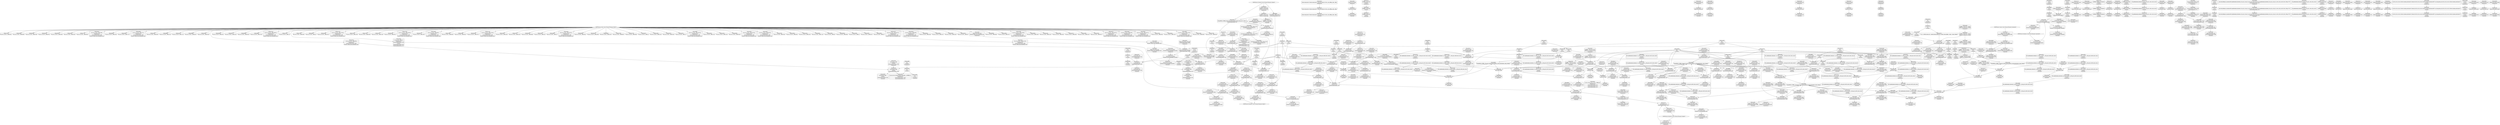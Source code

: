 digraph {
	CE0x4cbd720 [shape=record,shape=Mrecord,label="{CE0x4cbd720|80:_i32,_112:_i8*,_:_CRE_53,54_}"]
	CE0x4cb1aa0 [shape=record,shape=Mrecord,label="{CE0x4cb1aa0|ipc_has_perm:_key|security/selinux/hooks.c,5134}"]
	CE0x4cf19a0 [shape=record,shape=Mrecord,label="{CE0x4cf19a0|%struct.task_struct*_(%struct.task_struct**)*_asm_movq_%gs:$_1:P_,$0_,_r,im,_dirflag_,_fpsr_,_flags_|*SummSource*}"]
	CE0x4cc5fd0 [shape=record,shape=Mrecord,label="{CE0x4cc5fd0|ipc_has_perm:_tmp2|*SummSource*}"]
	CE0x4cb4010 [shape=record,shape=Mrecord,label="{CE0x4cb4010|i32_10|*Constant*|*SummSink*}"]
	CE0x4cc8d10 [shape=record,shape=Mrecord,label="{CE0x4cc8d10|get_current:_tmp3|*SummSource*}"]
	CE0x4ca52f0 [shape=record,shape=Mrecord,label="{CE0x4ca52f0|i64_1|*Constant*|*SummSource*}"]
	CE0x4cfbe10 [shape=record,shape=Mrecord,label="{CE0x4cfbe10|current_sid:_tmp6|security/selinux/hooks.c,218|*SummSource*}"]
	CE0x4cff150 [shape=record,shape=Mrecord,label="{CE0x4cff150|current_sid:_tmp1|*SummSink*}"]
	CE0x4cb13a0 [shape=record,shape=Mrecord,label="{CE0x4cb13a0|current_sid:_tobool|security/selinux/hooks.c,218|*SummSource*}"]
	CE0x4ca5c50 [shape=record,shape=Mrecord,label="{CE0x4ca5c50|80:_i32,_112:_i8*,_:_CRE_1,2_}"]
	CE0x4cb7f70 [shape=record,shape=Mrecord,label="{CE0x4cb7f70|ipc_has_perm:_tmp3|*SummSink*}"]
	CE0x4cebdc0 [shape=record,shape=Mrecord,label="{CE0x4cebdc0|0:_i16,_4:_i32,_:_CRE_4,8_|*MultipleSource*|security/selinux/hooks.c,5136|*LoadInst*|security/selinux/hooks.c,5131|security/selinux/hooks.c,5131}"]
	CE0x4cee510 [shape=record,shape=Mrecord,label="{CE0x4cee510|avc_has_perm:_tsid|Function::avc_has_perm&Arg::tsid::|*SummSource*}"]
	CE0x4cf8050 [shape=record,shape=Mrecord,label="{CE0x4cf8050|current_sid:_tmp21|security/selinux/hooks.c,218|*SummSource*}"]
	CE0x4ca53a0 [shape=record,shape=Mrecord,label="{CE0x4ca53a0|i64_1|*Constant*|*SummSink*}"]
	CE0x4cf1f10 [shape=record,shape=Mrecord,label="{CE0x4cf1f10|current_sid:_do.body}"]
	CE0x4ce91b0 [shape=record,shape=Mrecord,label="{CE0x4ce91b0|i64*_getelementptr_inbounds_(_11_x_i64_,_11_x_i64_*___llvm_gcov_ctr125,_i64_0,_i64_10)|*Constant*}"]
	CE0x4cc92b0 [shape=record,shape=Mrecord,label="{CE0x4cc92b0|current_sid:_tobool|security/selinux/hooks.c,218|*SummSink*}"]
	CE0x4cc6710 [shape=record,shape=Mrecord,label="{CE0x4cc6710|GLOBAL:_current_sid|*Constant*|*SummSource*}"]
	CE0x4cf8f80 [shape=record,shape=Mrecord,label="{CE0x4cf8f80|current_sid:_tmp22|security/selinux/hooks.c,218|*SummSource*}"]
	CE0x4ca8f40 [shape=record,shape=Mrecord,label="{CE0x4ca8f40|selinux_sem_semop:_tmp9|security/selinux/hooks.c,5478}"]
	CE0x4caf880 [shape=record,shape=Mrecord,label="{CE0x4caf880|80:_i32,_112:_i8*,_:_CRE_128,136_|*MultipleSource*|security/selinux/hooks.c,5480|Function::selinux_sem_semop&Arg::sma::}"]
	CE0x4cfb420 [shape=record,shape=Mrecord,label="{CE0x4cfb420|i64_3|*Constant*}"]
	CE0x4cae240 [shape=record,shape=Mrecord,label="{CE0x4cae240|selinux_sem_semop:_bb|*SummSource*}"]
	CE0x4cf6a00 [shape=record,shape=Mrecord,label="{CE0x4cf6a00|current_sid:_tmp24|security/selinux/hooks.c,220|*SummSink*}"]
	CE0x4cf98c0 [shape=record,shape=Mrecord,label="{CE0x4cf98c0|current_sid:_tmp5|security/selinux/hooks.c,218|*SummSource*}"]
	CE0x4cc69b0 [shape=record,shape=Mrecord,label="{CE0x4cc69b0|current_sid:_entry|*SummSource*}"]
	CE0x4cacb50 [shape=record,shape=Mrecord,label="{CE0x4cacb50|80:_i32,_112:_i8*,_:_CRE_12,13_}"]
	CE0x4cf92b0 [shape=record,shape=Mrecord,label="{CE0x4cf92b0|current_sid:_tmp23|security/selinux/hooks.c,218}"]
	CE0x4d1ae40 [shape=record,shape=Mrecord,label="{CE0x4d1ae40|_call_void_mcount()_#3|*SummSink*}"]
	CE0x4ca0710 [shape=record,shape=Mrecord,label="{CE0x4ca0710|i64_1|*Constant*}"]
	CE0x4cb6da0 [shape=record,shape=Mrecord,label="{CE0x4cb6da0|i64*_getelementptr_inbounds_(_11_x_i64_,_11_x_i64_*___llvm_gcov_ctr125,_i64_0,_i64_1)|*Constant*}"]
	CE0x4cf8e10 [shape=record,shape=Mrecord,label="{CE0x4cf8e10|current_sid:_tmp22|security/selinux/hooks.c,218}"]
	CE0x4cfa6c0 [shape=record,shape=Mrecord,label="{CE0x4cfa6c0|i64*_getelementptr_inbounds_(_11_x_i64_,_11_x_i64_*___llvm_gcov_ctr125,_i64_0,_i64_8)|*Constant*|*SummSink*}"]
	CE0x4ccfc60 [shape=record,shape=Mrecord,label="{CE0x4ccfc60|current_sid:_tmp|*SummSink*}"]
	CE0x4ce89a0 [shape=record,shape=Mrecord,label="{CE0x4ce89a0|current_sid:_tmp18|security/selinux/hooks.c,218}"]
	CE0x4cf1bd0 [shape=record,shape=Mrecord,label="{CE0x4cf1bd0|current_sid:_do.end}"]
	CE0x4c99350 [shape=record,shape=Mrecord,label="{CE0x4c99350|current_sid:_entry|*SummSink*}"]
	CE0x4cfacc0 [shape=record,shape=Mrecord,label="{CE0x4cfacc0|current_sid:_bb|*SummSink*}"]
	"CONST[source:0(mediator),value:2(dynamic)][purpose:{subject}]"
	CE0x4cb7e70 [shape=record,shape=Mrecord,label="{CE0x4cb7e70|ipc_has_perm:_call|security/selinux/hooks.c,5129}"]
	CE0x4cfc520 [shape=record,shape=Mrecord,label="{CE0x4cfc520|GLOBAL:___llvm_gcov_ctr125|Global_var:__llvm_gcov_ctr125}"]
	CE0x4cfbce0 [shape=record,shape=Mrecord,label="{CE0x4cfbce0|current_sid:_tmp6|security/selinux/hooks.c,218}"]
	CE0x4cacc80 [shape=record,shape=Mrecord,label="{CE0x4cacc80|80:_i32,_112:_i8*,_:_CRE_13,14_}"]
	CE0x4cb09d0 [shape=record,shape=Mrecord,label="{CE0x4cb09d0|80:_i32,_112:_i8*,_:_CRE_43,44_}"]
	CE0x4ceede0 [shape=record,shape=Mrecord,label="{CE0x4ceede0|avc_has_perm:_requested|Function::avc_has_perm&Arg::requested::}"]
	CE0x4cee080 [shape=record,shape=Mrecord,label="{CE0x4cee080|avc_has_perm:_ssid|Function::avc_has_perm&Arg::ssid::}"]
	CE0x4cf8140 [shape=record,shape=Mrecord,label="{CE0x4cf8140|current_sid:_tmp21|security/selinux/hooks.c,218|*SummSink*}"]
	CE0x4cbab90 [shape=record,shape=Mrecord,label="{CE0x4cbab90|selinux_sem_semop:_tobool|security/selinux/hooks.c,5475}"]
	CE0x4cfd8e0 [shape=record,shape=Mrecord,label="{CE0x4cfd8e0|get_current:_tmp2|*SummSink*}"]
	CE0x4ca0be0 [shape=record,shape=Mrecord,label="{CE0x4ca0be0|selinux_sem_semop:_entry|*SummSink*}"]
	CE0x4cb2240 [shape=record,shape=Mrecord,label="{CE0x4cb2240|current_sid:_land.lhs.true}"]
	CE0x4cafa50 [shape=record,shape=Mrecord,label="{CE0x4cafa50|80:_i32,_112:_i8*,_:_CRE_136,144_|*MultipleSource*|security/selinux/hooks.c,5480|Function::selinux_sem_semop&Arg::sma::}"]
	CE0x4ce71e0 [shape=record,shape=Mrecord,label="{CE0x4ce71e0|GLOBAL:_lockdep_rcu_suspicious|*Constant*|*SummSource*}"]
	CE0x4cea4f0 [shape=record,shape=Mrecord,label="{CE0x4cea4f0|current_sid:_tmp8|security/selinux/hooks.c,218}"]
	CE0x4cf1ad0 [shape=record,shape=Mrecord,label="{CE0x4cf1ad0|%struct.task_struct*_(%struct.task_struct**)*_asm_movq_%gs:$_1:P_,$0_,_r,im,_dirflag_,_fpsr_,_flags_|*SummSink*}"]
	CE0x4ceb5f0 [shape=record,shape=Mrecord,label="{CE0x4ceb5f0|ipc_has_perm:_sid1|security/selinux/hooks.c,5136}"]
	CE0x4cc87d0 [shape=record,shape=Mrecord,label="{CE0x4cc87d0|i64*_getelementptr_inbounds_(_2_x_i64_,_2_x_i64_*___llvm_gcov_ctr294,_i64_0,_i64_0)|*Constant*|*SummSource*}"]
	CE0x4ca8430 [shape=record,shape=Mrecord,label="{CE0x4ca8430|i64*_getelementptr_inbounds_(_6_x_i64_,_6_x_i64_*___llvm_gcov_ctr323,_i64_0,_i64_0)|*Constant*|*SummSink*}"]
	CE0x4caefa0 [shape=record,shape=Mrecord,label="{CE0x4caefa0|80:_i32,_112:_i8*,_:_CRE_96,100_|*MultipleSource*|security/selinux/hooks.c,5480|Function::selinux_sem_semop&Arg::sma::}"]
	CE0x4ca2a70 [shape=record,shape=Mrecord,label="{CE0x4ca2a70|ipc_has_perm:_bb|*SummSource*}"]
	CE0x4ccbe20 [shape=record,shape=Mrecord,label="{CE0x4ccbe20|ipc_has_perm:_type|security/selinux/hooks.c,5133|*SummSink*}"]
	CE0x4d1a800 [shape=record,shape=Mrecord,label="{CE0x4d1a800|get_current:_tmp1|*SummSink*}"]
	CE0x4cfa430 [shape=record,shape=Mrecord,label="{CE0x4cfa430|current_sid:_tmp13|security/selinux/hooks.c,218|*SummSink*}"]
	CE0x4c99900 [shape=record,shape=Mrecord,label="{CE0x4c99900|current_sid:_call4|security/selinux/hooks.c,218}"]
	CE0x4cb4fb0 [shape=record,shape=Mrecord,label="{CE0x4cb4fb0|ipc_has_perm:_entry}"]
	CE0x4cc47b0 [shape=record,shape=Mrecord,label="{CE0x4cc47b0|80:_i32,_112:_i8*,_:_CRE_33,34_}"]
	CE0x4c9a010 [shape=record,shape=Mrecord,label="{CE0x4c9a010|GLOBAL:_get_current|*Constant*|*SummSource*}"]
	CE0x4cf51e0 [shape=record,shape=Mrecord,label="{CE0x4cf51e0|current_sid:_tmp23|security/selinux/hooks.c,218|*SummSource*}"]
	CE0x4cc4b40 [shape=record,shape=Mrecord,label="{CE0x4cc4b40|80:_i32,_112:_i8*,_:_CRE_36,37_}"]
	CE0x4cfb730 [shape=record,shape=Mrecord,label="{CE0x4cfb730|current_sid:_tmp4|security/selinux/hooks.c,218}"]
	CE0x4ce7d30 [shape=record,shape=Mrecord,label="{CE0x4ce7d30|i8*_getelementptr_inbounds_(_45_x_i8_,_45_x_i8_*_.str12,_i32_0,_i32_0)|*Constant*|*SummSink*}"]
	CE0x4cebc20 [shape=record,shape=Mrecord,label="{CE0x4cebc20|avc_has_perm:_entry}"]
	CE0x4cc34b0 [shape=record,shape=Mrecord,label="{CE0x4cc34b0|ipc_has_perm:_tmp3}"]
	CE0x4cb1e70 [shape=record,shape=Mrecord,label="{CE0x4cb1e70|ipc_has_perm:_sid1|security/selinux/hooks.c,5136|*SummSink*}"]
	CE0x4d435d0 [shape=record,shape=Mrecord,label="{CE0x4d435d0|i64_1|*Constant*}"]
	CE0x4cb75c0 [shape=record,shape=Mrecord,label="{CE0x4cb75c0|current_sid:_if.end|*SummSink*}"]
	CE0x4cfac00 [shape=record,shape=Mrecord,label="{CE0x4cfac00|current_sid:_bb|*SummSource*}"]
	CE0x4cb4670 [shape=record,shape=Mrecord,label="{CE0x4cb4670|_ret_i32_%call,_!dbg_!27725|security/selinux/hooks.c,5480|*SummSource*}"]
	CE0x4ca2110 [shape=record,shape=Mrecord,label="{CE0x4ca2110|_ret_i32_%call,_!dbg_!27725|security/selinux/hooks.c,5480}"]
	CE0x4cac5e0 [shape=record,shape=Mrecord,label="{CE0x4cac5e0|80:_i32,_112:_i8*,_:_CRE_32,33_}"]
	CE0x4ce85f0 [shape=record,shape=Mrecord,label="{CE0x4ce85f0|current_sid:_tmp17|security/selinux/hooks.c,218|*SummSink*}"]
	CE0x4cf58c0 [shape=record,shape=Mrecord,label="{CE0x4cf58c0|current_sid:_sid|security/selinux/hooks.c,220}"]
	CE0x4cecee0 [shape=record,shape=Mrecord,label="{CE0x4cecee0|ipc_has_perm:_call2|security/selinux/hooks.c,5136}"]
	CE0x4cb6720 [shape=record,shape=Mrecord,label="{CE0x4cb6720|current_sid:_tmp|*SummSource*}"]
	"CONST[source:1(input),value:2(dynamic)][purpose:{object}]"
	CE0x4cb77b0 [shape=record,shape=Mrecord,label="{CE0x4cb77b0|i64*_getelementptr_inbounds_(_11_x_i64_,_11_x_i64_*___llvm_gcov_ctr125,_i64_0,_i64_0)|*Constant*|*SummSource*}"]
	CE0x4cd0290 [shape=record,shape=Mrecord,label="{CE0x4cd0290|ipc_has_perm:_tmp2|*SummSink*}"]
	CE0x4cfe4e0 [shape=record,shape=Mrecord,label="{CE0x4cfe4e0|i1_true|*Constant*|*SummSink*}"]
	CE0x4cf62b0 [shape=record,shape=Mrecord,label="{CE0x4cf62b0|i64*_getelementptr_inbounds_(_2_x_i64_,_2_x_i64_*___llvm_gcov_ctr98,_i64_0,_i64_0)|*Constant*}"]
	CE0x4cbdf10 [shape=record,shape=Mrecord,label="{CE0x4cbdf10|80:_i32,_112:_i8*,_:_CRE_17,18_}"]
	CE0x4ccad60 [shape=record,shape=Mrecord,label="{CE0x4ccad60|current_sid:_tmp4|security/selinux/hooks.c,218|*SummSink*}"]
	CE0x4caddd0 [shape=record,shape=Mrecord,label="{CE0x4caddd0|i64*_getelementptr_inbounds_(_6_x_i64_,_6_x_i64_*___llvm_gcov_ctr323,_i64_0,_i64_0)|*Constant*|*SummSource*}"]
	CE0x4cae3e0 [shape=record,shape=Mrecord,label="{CE0x4cae3e0|i64*_getelementptr_inbounds_(_2_x_i64_,_2_x_i64_*___llvm_gcov_ctr98,_i64_0,_i64_1)|*Constant*|*SummSink*}"]
	CE0x4cbe650 [shape=record,shape=Mrecord,label="{CE0x4cbe650|selinux_sem_semop:_perms.0|*SummSink*}"]
	CE0x4cc3900 [shape=record,shape=Mrecord,label="{CE0x4cc3900|80:_i32,_112:_i8*,_:_CRE_8,9_}"]
	CE0x4cfdcc0 [shape=record,shape=Mrecord,label="{CE0x4cfdcc0|current_sid:_tmp14|security/selinux/hooks.c,218}"]
	CE0x4cf78c0 [shape=record,shape=Mrecord,label="{CE0x4cf78c0|current_sid:_sid|security/selinux/hooks.c,220|*SummSink*}"]
	CE0x4cbd260 [shape=record,shape=Mrecord,label="{CE0x4cbd260|80:_i32,_112:_i8*,_:_CRE_49,50_}"]
	CE0x4cb8f30 [shape=record,shape=Mrecord,label="{CE0x4cb8f30|i64_5|*Constant*|*SummSink*}"]
	CE0x4cb76e0 [shape=record,shape=Mrecord,label="{CE0x4cb76e0|i64*_getelementptr_inbounds_(_11_x_i64_,_11_x_i64_*___llvm_gcov_ctr125,_i64_0,_i64_0)|*Constant*}"]
	CE0x4cc36b0 [shape=record,shape=Mrecord,label="{CE0x4cc36b0|80:_i32,_112:_i8*,_:_CRE_6,7_}"]
	CE0x4cd5890 [shape=record,shape=Mrecord,label="{CE0x4cd5890|current_sid:_tmp16|security/selinux/hooks.c,218|*SummSink*}"]
	CE0x4cecc70 [shape=record,shape=Mrecord,label="{CE0x4cecc70|ipc_has_perm:_tmp8|security/selinux/hooks.c,5136|*SummSink*}"]
	CE0x4ccfdf0 [shape=record,shape=Mrecord,label="{CE0x4ccfdf0|i64*_getelementptr_inbounds_(_11_x_i64_,_11_x_i64_*___llvm_gcov_ctr125,_i64_0,_i64_1)|*Constant*|*SummSink*}"]
	CE0x4ccef80 [shape=record,shape=Mrecord,label="{CE0x4ccef80|i8_4|*Constant*|*SummSource*}"]
	CE0x4cb6490 [shape=record,shape=Mrecord,label="{CE0x4cb6490|i32_1|*Constant*|*SummSource*}"]
	CE0x4cef6c0 [shape=record,shape=Mrecord,label="{CE0x4cef6c0|_ret_i32_%retval.0,_!dbg_!27728|security/selinux/avc.c,775|*SummSource*}"]
	CE0x4c99a80 [shape=record,shape=Mrecord,label="{CE0x4c99a80|current_sid:_call4|security/selinux/hooks.c,218|*SummSource*}"]
	CE0x4cfd870 [shape=record,shape=Mrecord,label="{CE0x4cfd870|get_current:_tmp2|*SummSource*}"]
	CE0x4cad360 [shape=record,shape=Mrecord,label="{CE0x4cad360|selinux_sem_semop:_sem_perm|security/selinux/hooks.c,5480}"]
	CE0x4ca9be0 [shape=record,shape=Mrecord,label="{CE0x4ca9be0|selinux_sem_semop:_tmp8|security/selinux/hooks.c,5478}"]
	CE0x4cd6060 [shape=record,shape=Mrecord,label="{CE0x4cd6060|_call_void_lockdep_rcu_suspicious(i8*_getelementptr_inbounds_(_25_x_i8_,_25_x_i8_*_.str3,_i32_0,_i32_0),_i32_218,_i8*_getelementptr_inbounds_(_45_x_i8_,_45_x_i8_*_.str12,_i32_0,_i32_0))_#10,_!dbg_!27727|security/selinux/hooks.c,218}"]
	CE0x4ccd220 [shape=record,shape=Mrecord,label="{CE0x4ccd220|0:_i8,_8:_i32,_24:_%struct.selinux_audit_data*,_:_SCMRE_0,1_|*MultipleSource*|security/selinux/hooks.c, 5128|security/selinux/hooks.c,5133}"]
	CE0x4cb8a50 [shape=record,shape=Mrecord,label="{CE0x4cb8a50|current_sid:_tmp1}"]
	CE0x4ce6f50 [shape=record,shape=Mrecord,label="{CE0x4ce6f50|i8*_getelementptr_inbounds_(_25_x_i8_,_25_x_i8_*_.str3,_i32_0,_i32_0)|*Constant*|*SummSink*}"]
	CE0x4cec3e0 [shape=record,shape=Mrecord,label="{CE0x4cec3e0|ipc_has_perm:_tmp7|security/selinux/hooks.c,5136|*SummSink*}"]
	CE0x4cc6f70 [shape=record,shape=Mrecord,label="{CE0x4cc6f70|80:_i32,_112:_i8*,_:_CRE_56,57_}"]
	CE0x4d12610 [shape=record,shape=Mrecord,label="{CE0x4d12610|i64*_getelementptr_inbounds_(_2_x_i64_,_2_x_i64_*___llvm_gcov_ctr98,_i64_0,_i64_1)|*Constant*|*SummSource*}"]
	CE0x4cb8e60 [shape=record,shape=Mrecord,label="{CE0x4cb8e60|i64_5|*Constant*|*SummSource*}"]
	CE0x4cb91a0 [shape=record,shape=Mrecord,label="{CE0x4cb91a0|current_sid:_tmp9|security/selinux/hooks.c,218|*SummSink*}"]
	CE0x4d264d0 [shape=record,shape=Mrecord,label="{CE0x4d264d0|get_current:_tmp2}"]
	CE0x4ca3080 [shape=record,shape=Mrecord,label="{CE0x4ca3080|80:_i32,_112:_i8*,_:_CRE_4,5_}"]
	CE0x4ca1c70 [shape=record,shape=Mrecord,label="{CE0x4ca1c70|GLOBAL:_ipc_has_perm|*Constant*}"]
	CE0x4d34fd0 [shape=record,shape=Mrecord,label="{CE0x4d34fd0|COLLAPSED:_GCMRE___llvm_gcov_ctr98_internal_global_2_x_i64_zeroinitializer:_elem_0:default:}"]
	CE0x4ccf290 [shape=record,shape=Mrecord,label="{CE0x4ccf290|i32_3|*Constant*|*SummSource*}"]
	CE0x4ca1530 [shape=record,shape=Mrecord,label="{CE0x4ca1530|80:_i32,_112:_i8*,_:_CRE_168,176_|*MultipleSource*|security/selinux/hooks.c,5480|Function::selinux_sem_semop&Arg::sma::}"]
	CE0x4cb3540 [shape=record,shape=Mrecord,label="{CE0x4cb3540|80:_i32,_112:_i8*,_:_CRE_84,88_|*MultipleSource*|security/selinux/hooks.c,5480|Function::selinux_sem_semop&Arg::sma::}"]
	CE0x4cefa50 [shape=record,shape=Mrecord,label="{CE0x4cefa50|current_sid:_land.lhs.true|*SummSink*}"]
	CE0x4cf7f20 [shape=record,shape=Mrecord,label="{CE0x4cf7f20|current_sid:_tmp21|security/selinux/hooks.c,218}"]
	CE0x6335980 [shape=record,shape=Mrecord,label="{CE0x6335980|i64_0|*Constant*}"]
	CE0x4c995d0 [shape=record,shape=Mrecord,label="{CE0x4c995d0|_ret_i32_%tmp24,_!dbg_!27742|security/selinux/hooks.c,220|*SummSource*}"]
	CE0x4cad1e0 [shape=record,shape=Mrecord,label="{CE0x4cad1e0|get_current:_tmp1|*SummSource*}"]
	CE0x4c9a290 [shape=record,shape=Mrecord,label="{CE0x4c9a290|get_current:_entry}"]
	CE0x4cb63f0 [shape=record,shape=Mrecord,label="{CE0x4cb63f0|i32_1|*Constant*}"]
	CE0x4ce9400 [shape=record,shape=Mrecord,label="{CE0x4ce9400|i64*_getelementptr_inbounds_(_11_x_i64_,_11_x_i64_*___llvm_gcov_ctr125,_i64_0,_i64_10)|*Constant*|*SummSource*}"]
	CE0x4ca2550 [shape=record,shape=Mrecord,label="{CE0x4ca2550|ipc_has_perm:_tmp|*SummSource*}"]
	CE0x4cb2090 [shape=record,shape=Mrecord,label="{CE0x4cb2090|ipc_has_perm:_tmp6|*LoadInst*|security/selinux/hooks.c,5134|*SummSink*}"]
	CE0x4cf59b0 [shape=record,shape=Mrecord,label="{CE0x4cf59b0|current_sid:_sid|security/selinux/hooks.c,220|*SummSource*}"]
	CE0x4c9ccb0 [shape=record,shape=Mrecord,label="{CE0x4c9ccb0|i64*_getelementptr_inbounds_(_6_x_i64_,_6_x_i64_*___llvm_gcov_ctr323,_i64_0,_i64_3)|*Constant*|*SummSource*}"]
	CE0x4cbc110 [shape=record,shape=Mrecord,label="{CE0x4cbc110|i64*_getelementptr_inbounds_(_11_x_i64_,_11_x_i64_*___llvm_gcov_ctr125,_i64_0,_i64_6)|*Constant*}"]
	CE0x4cbef20 [shape=record,shape=Mrecord,label="{CE0x4cbef20|i32_16|*Constant*|*SummSource*}"]
	CE0x4c9a8e0 [shape=record,shape=Mrecord,label="{CE0x4c9a8e0|current_sid:_tmp15|security/selinux/hooks.c,218|*SummSink*}"]
	CE0x4cb08a0 [shape=record,shape=Mrecord,label="{CE0x4cb08a0|80:_i32,_112:_i8*,_:_CRE_42,43_}"]
	CE0x4ccf8a0 [shape=record,shape=Mrecord,label="{CE0x4ccf8a0|ipc_has_perm:_ad|security/selinux/hooks.c, 5128}"]
	CE0x4cfa3c0 [shape=record,shape=Mrecord,label="{CE0x4cfa3c0|current_sid:_tmp13|security/selinux/hooks.c,218|*SummSource*}"]
	CE0x4cb12d0 [shape=record,shape=Mrecord,label="{CE0x4cb12d0|current_sid:_tobool|security/selinux/hooks.c,218}"]
	CE0x4cb90d0 [shape=record,shape=Mrecord,label="{CE0x4cb90d0|current_sid:_tmp9|security/selinux/hooks.c,218|*SummSource*}"]
	CE0x4ca0480 [shape=record,shape=Mrecord,label="{CE0x4ca0480|selinux_sem_semop:_tmp1|*SummSource*}"]
	CE0x4cbdde0 [shape=record,shape=Mrecord,label="{CE0x4cbdde0|80:_i32,_112:_i8*,_:_CRE_16,17_}"]
	CE0x4cb54b0 [shape=record,shape=Mrecord,label="{CE0x4cb54b0|ipc_has_perm:_perms|Function::ipc_has_perm&Arg::perms::}"]
	CE0x4cad4f0 [shape=record,shape=Mrecord,label="{CE0x4cad4f0|selinux_sem_semop:_tmp11|security/selinux/hooks.c,5480}"]
	CE0x4cf6e20 [shape=record,shape=Mrecord,label="{CE0x4cf6e20|get_current:_bb|*SummSink*}"]
	CE0x4cad660 [shape=record,shape=Mrecord,label="{CE0x4cad660|selinux_sem_semop:_tmp11|security/selinux/hooks.c,5480|*SummSource*}"]
	CE0x4cae2b0 [shape=record,shape=Mrecord,label="{CE0x4cae2b0|selinux_sem_semop:_bb|*SummSink*}"]
	CE0x4cecb90 [shape=record,shape=Mrecord,label="{CE0x4cecb90|ipc_has_perm:_tmp8|security/selinux/hooks.c,5136|*SummSource*}"]
	CE0x4cc0420 [shape=record,shape=Mrecord,label="{CE0x4cc0420|80:_i32,_112:_i8*,_:_CRE_25,26_}"]
	CE0x4cafdc0 [shape=record,shape=Mrecord,label="{CE0x4cafdc0|selinux_sem_semop:_sma|Function::selinux_sem_semop&Arg::sma::|*SummSource*}"]
	CE0x4ca31b0 [shape=record,shape=Mrecord,label="{CE0x4ca31b0|80:_i32,_112:_i8*,_:_CRE_5,6_}"]
	CE0x4cac6f0 [shape=record,shape=Mrecord,label="{CE0x4cac6f0|i64*_getelementptr_inbounds_(_6_x_i64_,_6_x_i64_*___llvm_gcov_ctr323,_i64_0,_i64_4)|*Constant*}"]
	CE0x4ca5140 [shape=record,shape=Mrecord,label="{CE0x4ca5140|selinux_sem_semop:_if.else|*SummSink*}"]
	CE0x4cb4350 [shape=record,shape=Mrecord,label="{CE0x4cb4350|ipc_has_perm:_security|security/selinux/hooks.c,5131|*SummSink*}"]
	CE0x4cbc8b0 [shape=record,shape=Mrecord,label="{CE0x4cbc8b0|_call_void_mcount()_#3|*SummSink*}"]
	CE0x4cc5ca0 [shape=record,shape=Mrecord,label="{CE0x4cc5ca0|i64*_getelementptr_inbounds_(_6_x_i64_,_6_x_i64_*___llvm_gcov_ctr323,_i64_0,_i64_5)|*Constant*|*SummSource*}"]
	CE0x4cb0b00 [shape=record,shape=Mrecord,label="{CE0x4cb0b00|80:_i32,_112:_i8*,_:_CRE_44,45_}"]
	CE0x4c99530 [shape=record,shape=Mrecord,label="{CE0x4c99530|_ret_i32_%tmp24,_!dbg_!27742|security/selinux/hooks.c,220}"]
	CE0x4ccce20 [shape=record,shape=Mrecord,label="{CE0x4ccce20|ipc_has_perm:_type|security/selinux/hooks.c,5133}"]
	CE0x4cb5870 [shape=record,shape=Mrecord,label="{CE0x4cb5870|_ret_i32_%call2,_!dbg_!27728|security/selinux/hooks.c,5136}"]
	CE0x4cf6870 [shape=record,shape=Mrecord,label="{CE0x4cf6870|current_sid:_tmp24|security/selinux/hooks.c,220|*SummSource*}"]
	CE0x4d00400 [shape=record,shape=Mrecord,label="{CE0x4d00400|current_sid:_tmp12|security/selinux/hooks.c,218}"]
	CE0x4cbe430 [shape=record,shape=Mrecord,label="{CE0x4cbe430|i32_48|*Constant*|*SummSink*}"]
	CE0x4ca2900 [shape=record,shape=Mrecord,label="{CE0x4ca2900|ipc_has_perm:_bb}"]
	CE0x4cf66e0 [shape=record,shape=Mrecord,label="{CE0x4cf66e0|current_sid:_tmp24|security/selinux/hooks.c,220}"]
	CE0x4d20ec0 [shape=record,shape=Mrecord,label="{CE0x4d20ec0|i64*_getelementptr_inbounds_(_2_x_i64_,_2_x_i64_*___llvm_gcov_ctr98,_i64_0,_i64_0)|*Constant*|*SummSource*}"]
	CE0x4cc3b60 [shape=record,shape=Mrecord,label="{CE0x4cc3b60|80:_i32,_112:_i8*,_:_CRE_10,11_}"]
	CE0x4cb4400 [shape=record,shape=Mrecord,label="{CE0x4cb4400|_call_void_mcount()_#3|*SummSource*}"]
	CE0x4cd5ac0 [shape=record,shape=Mrecord,label="{CE0x4cd5ac0|i8_1|*Constant*}"]
	CE0x4ca18d0 [shape=record,shape=Mrecord,label="{CE0x4ca18d0|80:_i32,_112:_i8*,_:_CRE_184,188_|*MultipleSource*|security/selinux/hooks.c,5480|Function::selinux_sem_semop&Arg::sma::}"]
	CE0x4c9d600 [shape=record,shape=Mrecord,label="{CE0x4c9d600|selinux_sem_semop:_if.end|*SummSource*}"]
	CE0x4cfd4e0 [shape=record,shape=Mrecord,label="{CE0x4cfd4e0|i64*_getelementptr_inbounds_(_11_x_i64_,_11_x_i64_*___llvm_gcov_ctr125,_i64_0,_i64_8)|*Constant*|*SummSource*}"]
	CE0x4c9ada0 [shape=record,shape=Mrecord,label="{CE0x4c9ada0|current_sid:_tmp16|security/selinux/hooks.c,218}"]
	CE0x4cd6a00 [shape=record,shape=Mrecord,label="{CE0x4cd6a00|current_sid:_tmp3|*SummSink*}"]
	CE0x4cb27a0 [shape=record,shape=Mrecord,label="{CE0x4cb27a0|current_sid:_if.then}"]
	CE0x4d00290 [shape=record,shape=Mrecord,label="{CE0x4d00290|current_sid:_tmp11|security/selinux/hooks.c,218|*SummSink*}"]
	CE0x4cf0100 [shape=record,shape=Mrecord,label="{CE0x4cf0100|i64_4|*Constant*|*SummSource*}"]
	CE0x4cb9470 [shape=record,shape=Mrecord,label="{CE0x4cb9470|current_sid:_tmp10|security/selinux/hooks.c,218}"]
	CE0x4ce8b20 [shape=record,shape=Mrecord,label="{CE0x4ce8b20|current_sid:_tmp18|security/selinux/hooks.c,218|*SummSource*}"]
	CE0x4cbd000 [shape=record,shape=Mrecord,label="{CE0x4cbd000|80:_i32,_112:_i8*,_:_CRE_47,48_}"]
	CE0x4ccb070 [shape=record,shape=Mrecord,label="{CE0x4ccb070|i64_0|*Constant*}"]
	CE0x4ce9d20 [shape=record,shape=Mrecord,label="{CE0x4ce9d20|current_sid:_tmp20|security/selinux/hooks.c,218|*SummSink*}"]
	CE0x4cbaab0 [shape=record,shape=Mrecord,label="{CE0x4cbaab0|selinux_sem_semop:_alter|Function::selinux_sem_semop&Arg::alter::|*SummSink*}"]
	CE0x4cec840 [shape=record,shape=Mrecord,label="{CE0x4cec840|ipc_has_perm:_sclass|security/selinux/hooks.c,5136|*SummSink*}"]
	CE0x4cc2120 [shape=record,shape=Mrecord,label="{CE0x4cc2120|selinux_sem_semop:_entry}"]
	CE0x4ccd1b0 [shape=record,shape=Mrecord,label="{CE0x4ccd1b0|ipc_has_perm:_key|security/selinux/hooks.c,5134|*SummSink*}"]
	CE0x4cb5f00 [shape=record,shape=Mrecord,label="{CE0x4cb5f00|_ret_i32_%call2,_!dbg_!27728|security/selinux/hooks.c,5136|*SummSource*}"]
	CE0x6335910 [shape=record,shape=Mrecord,label="{CE0x6335910|GLOBAL:___llvm_gcov_ctr323|Global_var:__llvm_gcov_ctr323|*SummSource*}"]
	CE0x4ccf450 [shape=record,shape=Mrecord,label="{CE0x4ccf450|current_sid:_do.body|*SummSink*}"]
	CE0x4cabb90 [shape=record,shape=Mrecord,label="{CE0x4cabb90|i32_0|*Constant*|*SummSource*}"]
	CE0x4cbb110 [shape=record,shape=Mrecord,label="{CE0x4cbb110|i64_0|*Constant*|*SummSource*}"]
	CE0x4cf8c90 [shape=record,shape=Mrecord,label="{CE0x4cf8c90|COLLAPSED:_CMRE:_elem_0::|security/selinux/hooks.c,218}"]
	CE0x4c9a800 [shape=record,shape=Mrecord,label="{CE0x4c9a800|current_sid:_tmp15|security/selinux/hooks.c,218}"]
	CE0x4cd05b0 [shape=record,shape=Mrecord,label="{CE0x4cd05b0|i64*_getelementptr_inbounds_(_2_x_i64_,_2_x_i64_*___llvm_gcov_ctr98,_i64_0,_i64_1)|*Constant*}"]
	CE0x4cacee0 [shape=record,shape=Mrecord,label="{CE0x4cacee0|80:_i32,_112:_i8*,_:_CRE_15,16_}"]
	CE0x4ceb1a0 [shape=record,shape=Mrecord,label="{CE0x4ceb1a0|ipc_has_perm:_ipc_id|security/selinux/hooks.c,5134|*SummSource*}"]
	CE0x4ce8ec0 [shape=record,shape=Mrecord,label="{CE0x4ce8ec0|current_sid:_tmp19|security/selinux/hooks.c,218}"]
	CE0x4cc48e0 [shape=record,shape=Mrecord,label="{CE0x4cc48e0|80:_i32,_112:_i8*,_:_CRE_34,35_}"]
	CE0x4ccf0d0 [shape=record,shape=Mrecord,label="{CE0x4ccf0d0|i8_4|*Constant*|*SummSink*}"]
	CE0x4ccbcb0 [shape=record,shape=Mrecord,label="{CE0x4ccbcb0|ipc_has_perm:_tmp4|*LoadInst*|security/selinux/hooks.c,5131|*SummSink*}"]
	CE0x4cb3e00 [shape=record,shape=Mrecord,label="{CE0x4cb3e00|i32_10|*Constant*|*SummSource*}"]
	CE0x4cef380 [shape=record,shape=Mrecord,label="{CE0x4cef380|avc_has_perm:_auditdata|Function::avc_has_perm&Arg::auditdata::|*SummSource*}"]
	CE0x4cac120 [shape=record,shape=Mrecord,label="{CE0x4cac120|80:_i32,_112:_i8*,_:_CRE_28,29_}"]
	CE0x4ced4d0 [shape=record,shape=Mrecord,label="{CE0x4ced4d0|i32_(i32,_i32,_i16,_i32,_%struct.common_audit_data*)*_bitcast_(i32_(i32,_i32,_i16,_i32,_%struct.common_audit_data.495*)*_avc_has_perm_to_i32_(i32,_i32,_i16,_i32,_%struct.common_audit_data*)*)|*Constant*|*SummSource*}"]
	CE0x4cd6940 [shape=record,shape=Mrecord,label="{CE0x4cd6940|current_sid:_tmp3|*SummSource*}"]
	CE0x4cb1740 [shape=record,shape=Mrecord,label="{CE0x4cb1740|selinux_sem_semop:_tmp5|security/selinux/hooks.c,5475}"]
	CE0x4cc0d10 [shape=record,shape=Mrecord,label="{CE0x4cc0d10|selinux_sem_semop:_tmp6|security/selinux/hooks.c,5476|*SummSink*}"]
	CE0x4cb9740 [shape=record,shape=Mrecord,label="{CE0x4cb9740|current_sid:_call|security/selinux/hooks.c,218}"]
	CE0x4cc0090 [shape=record,shape=Mrecord,label="{CE0x4cc0090|80:_i32,_112:_i8*,_:_CRE_22,23_}"]
	CE0x4cfb7a0 [shape=record,shape=Mrecord,label="{CE0x4cfb7a0|current_sid:_tmp4|security/selinux/hooks.c,218|*SummSource*}"]
	CE0x4cf7730 [shape=record,shape=Mrecord,label="{CE0x4cf7730|i32_78|*Constant*|*SummSource*}"]
	CE0x4cbbeb0 [shape=record,shape=Mrecord,label="{CE0x4cbbeb0|current_sid:_tmp12|security/selinux/hooks.c,218|*SummSink*}"]
	CE0x4cf5080 [shape=record,shape=Mrecord,label="{CE0x4cf5080|_ret_%struct.task_struct*_%tmp4,_!dbg_!27714|./arch/x86/include/asm/current.h,14|*SummSink*}"]
	CE0x4cabc00 [shape=record,shape=Mrecord,label="{CE0x4cabc00|i32_0|*Constant*}"]
	CE0x4cbe580 [shape=record,shape=Mrecord,label="{CE0x4cbe580|selinux_sem_semop:_perms.0|*SummSource*}"]
	CE0x4cb83c0 [shape=record,shape=Mrecord,label="{CE0x4cb83c0|current_sid:_tmp7|security/selinux/hooks.c,218|*SummSource*}"]
	CE0x4cb1600 [shape=record,shape=Mrecord,label="{CE0x4cb1600|i64*_getelementptr_inbounds_(_11_x_i64_,_11_x_i64_*___llvm_gcov_ctr125,_i64_0,_i64_6)|*Constant*|*SummSink*}"]
	CE0x4ce73e0 [shape=record,shape=Mrecord,label="{CE0x4ce73e0|i32_218|*Constant*}"]
	CE0x4cfdb50 [shape=record,shape=Mrecord,label="{CE0x4cfdb50|get_current:_tmp3}"]
	CE0x4caa530 [shape=record,shape=Mrecord,label="{CE0x4caa530|i32_0|*Constant*}"]
	CE0x4cc0550 [shape=record,shape=Mrecord,label="{CE0x4cc0550|80:_i32,_112:_i8*,_:_CRE_26,27_}"]
	CE0x4d34dd0 [shape=record,shape=Mrecord,label="{CE0x4d34dd0|get_current:_tmp}"]
	CE0x4cee820 [shape=record,shape=Mrecord,label="{CE0x4cee820|avc_has_perm:_tclass|Function::avc_has_perm&Arg::tclass::}"]
	CE0x4cea010 [shape=record,shape=Mrecord,label="{CE0x4cea010|i64*_getelementptr_inbounds_(_11_x_i64_,_11_x_i64_*___llvm_gcov_ctr125,_i64_0,_i64_9)|*Constant*}"]
	CE0x4ca0320 [shape=record,shape=Mrecord,label="{CE0x4ca0320|selinux_sem_semop:_if.end}"]
	CE0x4ccb2f0 [shape=record,shape=Mrecord,label="{CE0x4ccb2f0|ipc_has_perm:_security|security/selinux/hooks.c,5131}"]
	CE0x4cc91c0 [shape=record,shape=Mrecord,label="{CE0x4cc91c0|current_sid:_call|security/selinux/hooks.c,218|*SummSink*}"]
	CE0x4caf170 [shape=record,shape=Mrecord,label="{CE0x4caf170|80:_i32,_112:_i8*,_:_CRE_100,102_|*MultipleSource*|security/selinux/hooks.c,5480|Function::selinux_sem_semop&Arg::sma::}"]
	CE0x4c9f790 [shape=record,shape=Mrecord,label="{CE0x4c9f790|selinux_sem_semop:_if.else|*SummSource*}"]
	CE0x4ca8d70 [shape=record,shape=Mrecord,label="{CE0x4ca8d70|selinux_sem_semop:_tmp9|security/selinux/hooks.c,5478|*SummSource*}"]
	CE0x4cef230 [shape=record,shape=Mrecord,label="{CE0x4cef230|avc_has_perm:_auditdata|Function::avc_has_perm&Arg::auditdata::}"]
	CE0x4caeda0 [shape=record,shape=Mrecord,label="{CE0x4caeda0|80:_i32,_112:_i8*,_:_CRE_92,96_|*MultipleSource*|security/selinux/hooks.c,5480|Function::selinux_sem_semop&Arg::sma::}"]
	CE0x4caf340 [shape=record,shape=Mrecord,label="{CE0x4caf340|80:_i32,_112:_i8*,_:_CRE_104,112_|*MultipleSource*|security/selinux/hooks.c,5480|Function::selinux_sem_semop&Arg::sma::}"]
	CE0x4c9a370 [shape=record,shape=Mrecord,label="{CE0x4c9a370|get_current:_entry|*SummSource*}"]
	CE0x4cba9e0 [shape=record,shape=Mrecord,label="{CE0x4cba9e0|i32_0|*Constant*|*SummSink*}"]
	CE0x4d43560 [shape=record,shape=Mrecord,label="{CE0x4d43560|get_current:_tmp|*SummSource*}"]
	CE0x4c9a1e0 [shape=record,shape=Mrecord,label="{CE0x4c9a1e0|GLOBAL:_get_current|*Constant*|*SummSink*}"]
	CE0x4cf1cd0 [shape=record,shape=Mrecord,label="{CE0x4cf1cd0|current_sid:_do.end|*SummSource*}"]
	CE0x4cc7690 [shape=record,shape=Mrecord,label="{CE0x4cc7690|80:_i32,_112:_i8*,_:_CRE_62,63_}"]
	CE0x4cfadc0 [shape=record,shape=Mrecord,label="{CE0x4cfadc0|current_sid:_land.lhs.true2}"]
	CE0x4cefd40 [shape=record,shape=Mrecord,label="{CE0x4cefd40|current_sid:_tobool1|security/selinux/hooks.c,218|*SummSink*}"]
	CE0x4cbd4c0 [shape=record,shape=Mrecord,label="{CE0x4cbd4c0|80:_i32,_112:_i8*,_:_CRE_51,52_}"]
	CE0x4ced010 [shape=record,shape=Mrecord,label="{CE0x4ced010|ipc_has_perm:_call2|security/selinux/hooks.c,5136|*SummSource*}"]
	CE0x4cee120 [shape=record,shape=Mrecord,label="{CE0x4cee120|avc_has_perm:_ssid|Function::avc_has_perm&Arg::ssid::|*SummSource*}"]
	CE0x4cfde50 [shape=record,shape=Mrecord,label="{CE0x4cfde50|current_sid:_tmp14|security/selinux/hooks.c,218|*SummSource*}"]
	CE0x4ca59f0 [shape=record,shape=Mrecord,label="{CE0x4ca59f0|selinux_sem_semop:_call|security/selinux/hooks.c,5480|*SummSink*}"]
	CE0x4cc0b20 [shape=record,shape=Mrecord,label="{CE0x4cc0b20|selinux_sem_semop:_tmp6|security/selinux/hooks.c,5476}"]
	CE0x4cee1e0 [shape=record,shape=Mrecord,label="{CE0x4cee1e0|avc_has_perm:_ssid|Function::avc_has_perm&Arg::ssid::|*SummSink*}"]
	CE0x4cefb50 [shape=record,shape=Mrecord,label="{CE0x4cefb50|current_sid:_tobool1|security/selinux/hooks.c,218}"]
	CE0x4ce94b0 [shape=record,shape=Mrecord,label="{CE0x4ce94b0|i64*_getelementptr_inbounds_(_11_x_i64_,_11_x_i64_*___llvm_gcov_ctr125,_i64_0,_i64_10)|*Constant*|*SummSink*}"]
	CE0x4caf6e0 [shape=record,shape=Mrecord,label="{CE0x4caf6e0|80:_i32,_112:_i8*,_:_CRE_120,128_|*MultipleSource*|security/selinux/hooks.c,5480|Function::selinux_sem_semop&Arg::sma::}"]
	CE0x4cc8070 [shape=record,shape=Mrecord,label="{CE0x4cc8070|selinux_sem_semop:_sem_perm|security/selinux/hooks.c,5480|*SummSource*}"]
	CE0x4cf9a10 [shape=record,shape=Mrecord,label="{CE0x4cf9a10|current_sid:_tmp5|security/selinux/hooks.c,218|*SummSink*}"]
	CE0x4ccee30 [shape=record,shape=Mrecord,label="{CE0x4ccee30|i8_4|*Constant*}"]
	CE0x4cc67f0 [shape=record,shape=Mrecord,label="{CE0x4cc67f0|GLOBAL:_current_sid|*Constant*|*SummSink*}"]
	CE0x4cedbc0 [shape=record,shape=Mrecord,label="{CE0x4cedbc0|avc_has_perm:_entry|*SummSink*}"]
	CE0x4cea740 [shape=record,shape=Mrecord,label="{CE0x4cea740|0:_i8,_:_GCMR_current_sid.__warned_internal_global_i8_0,_section_.data.unlikely_,_align_1:_elem_0:default:}"]
	CE0x4c9a790 [shape=record,shape=Mrecord,label="{CE0x4c9a790|i64*_getelementptr_inbounds_(_11_x_i64_,_11_x_i64_*___llvm_gcov_ctr125,_i64_0,_i64_8)|*Constant*}"]
	CE0x4cf7650 [shape=record,shape=Mrecord,label="{CE0x4cf7650|i32_78|*Constant*}"]
	CE0x4d0e5d0 [shape=record,shape=Mrecord,label="{CE0x4d0e5d0|GLOBAL:_current_task|Global_var:current_task|*SummSource*}"]
	CE0x4cef8a0 [shape=record,shape=Mrecord,label="{CE0x4cef8a0|_ret_i32_%retval.0,_!dbg_!27728|security/selinux/avc.c,775|*SummSink*}"]
	CE0x4ca82a0 [shape=record,shape=Mrecord,label="{CE0x4ca82a0|selinux_sem_semop:_tmp2|security/selinux/hooks.c,5475}"]
	CE0x4cc4da0 [shape=record,shape=Mrecord,label="{CE0x4cc4da0|80:_i32,_112:_i8*,_:_CRE_38,39_}"]
	CE0x4cc8630 [shape=record,shape=Mrecord,label="{CE0x4cc8630|i64*_getelementptr_inbounds_(_2_x_i64_,_2_x_i64_*___llvm_gcov_ctr294,_i64_0,_i64_0)|*Constant*|*SummSink*}"]
	CE0x4ceeac0 [shape=record,shape=Mrecord,label="{CE0x4ceeac0|avc_has_perm:_tclass|Function::avc_has_perm&Arg::tclass::|*SummSink*}"]
	CE0x4cc7560 [shape=record,shape=Mrecord,label="{CE0x4cc7560|80:_i32,_112:_i8*,_:_CRE_61,62_}"]
	CE0x4cf8500 [shape=record,shape=Mrecord,label="{CE0x4cf8500|i32_22|*Constant*|*SummSource*}"]
	CE0x4cc7430 [shape=record,shape=Mrecord,label="{CE0x4cc7430|80:_i32,_112:_i8*,_:_CRE_60,61_}"]
	CE0x4cb2ad0 [shape=record,shape=Mrecord,label="{CE0x4cb2ad0|80:_i32,_112:_i8*,_:_CRE_68,69_}"]
	CE0x4cb5ac0 [shape=record,shape=Mrecord,label="{CE0x4cb5ac0|ipc_has_perm:_perms|Function::ipc_has_perm&Arg::perms::|*SummSink*}"]
	CE0x4cb29a0 [shape=record,shape=Mrecord,label="{CE0x4cb29a0|80:_i32,_112:_i8*,_:_CRE_67,68_}"]
	CE0x4cb2c00 [shape=record,shape=Mrecord,label="{CE0x4cb2c00|80:_i32,_112:_i8*,_:_CRE_69,70_}"]
	CE0x4cfa350 [shape=record,shape=Mrecord,label="{CE0x4cfa350|current_sid:_tmp13|security/selinux/hooks.c,218}"]
	CE0x4cbe4a0 [shape=record,shape=Mrecord,label="{CE0x4cbe4a0|selinux_sem_semop:_perms.0}"]
	CE0x4cfe370 [shape=record,shape=Mrecord,label="{CE0x4cfe370|i1_true|*Constant*|*SummSource*}"]
	CE0x4cbf080 [shape=record,shape=Mrecord,label="{CE0x4cbf080|i32_48|*Constant*}"]
	CE0x4cd5c40 [shape=record,shape=Mrecord,label="{CE0x4cd5c40|i8_1|*Constant*|*SummSource*}"]
	CE0x4ca1fe0 [shape=record,shape=Mrecord,label="{CE0x4ca1fe0|selinux_sem_semop:_call|security/selinux/hooks.c,5480|*SummSource*}"]
	CE0x4cb8df0 [shape=record,shape=Mrecord,label="{CE0x4cb8df0|i64_5|*Constant*}"]
	CE0x4cffd90 [shape=record,shape=Mrecord,label="{CE0x4cffd90|current_sid:_tmp10|security/selinux/hooks.c,218|*SummSink*}"]
	CE0x4cbe910 [shape=record,shape=Mrecord,label="{CE0x4cbe910|selinux_sem_semop:_tmp10|security/selinux/hooks.c,5480|*SummSource*}"]
	CE0x4caad20 [shape=record,shape=Mrecord,label="{CE0x4caad20|GLOBAL:_current_sid.__warned|Global_var:current_sid.__warned}"]
	CE0x4ccf630 [shape=record,shape=Mrecord,label="{CE0x4ccf630|current_sid:_if.end|*SummSource*}"]
	CE0x4cb8590 [shape=record,shape=Mrecord,label="{CE0x4cb8590|get_current:_tmp4|./arch/x86/include/asm/current.h,14|*SummSink*}"]
	CE0x4cc23d0 [shape=record,shape=Mrecord,label="{CE0x4cc23d0|i64*_getelementptr_inbounds_(_6_x_i64_,_6_x_i64_*___llvm_gcov_ctr323,_i64_0,_i64_3)|*Constant*|*SummSink*}"]
	CE0x4cfe1f0 [shape=record,shape=Mrecord,label="{CE0x4cfe1f0|i1_true|*Constant*}"]
	CE0x4cab920 [shape=record,shape=Mrecord,label="{CE0x4cab920|i64_2|*Constant*|*SummSource*}"]
	CE0x4ce98b0 [shape=record,shape=Mrecord,label="{CE0x4ce98b0|current_sid:_tmp20|security/selinux/hooks.c,218|*SummSource*}"]
	CE0x4cd5db0 [shape=record,shape=Mrecord,label="{CE0x4cd5db0|i8_1|*Constant*|*SummSink*}"]
	CE0x4cf9080 [shape=record,shape=Mrecord,label="{CE0x4cf9080|current_sid:_tmp22|security/selinux/hooks.c,218|*SummSink*}"]
	CE0x4cc2fa0 [shape=record,shape=Mrecord,label="{CE0x4cc2fa0|current_sid:_tmp8|security/selinux/hooks.c,218|*SummSink*}"]
	CE0x4ca57c0 [shape=record,shape=Mrecord,label="{CE0x4ca57c0|selinux_sem_semop:_entry|*SummSource*}"]
	CE0x4cfef60 [shape=record,shape=Mrecord,label="{CE0x4cfef60|current_sid:_tmp1|*SummSource*}"]
	CE0x4ca2470 [shape=record,shape=Mrecord,label="{CE0x4ca2470|ipc_has_perm:_tmp}"]
	CE0x4cb1ee0 [shape=record,shape=Mrecord,label="{CE0x4cb1ee0|ipc_has_perm:_tmp6|*LoadInst*|security/selinux/hooks.c,5134}"]
	CE0x4cfb550 [shape=record,shape=Mrecord,label="{CE0x4cfb550|i64_3|*Constant*|*SummSource*}"]
	CE0x4cc9120 [shape=record,shape=Mrecord,label="{CE0x4cc9120|current_sid:_call|security/selinux/hooks.c,218|*SummSource*}"]
	CE0x4ce8800 [shape=record,shape=Mrecord,label="{CE0x4ce8800|current_sid:_tmp19|security/selinux/hooks.c,218|*SummSource*}"]
	CE0x4cad110 [shape=record,shape=Mrecord,label="{CE0x4cad110|selinux_sem_semop:_if.else}"]
	CE0x4cc5850 [shape=record,shape=Mrecord,label="{CE0x4cc5850|i64*_getelementptr_inbounds_(_6_x_i64_,_6_x_i64_*___llvm_gcov_ctr323,_i64_0,_i64_4)|*Constant*|*SummSource*}"]
	CE0x4cbed50 [shape=record,shape=Mrecord,label="{CE0x4cbed50|selinux_sem_semop:_tmp9|security/selinux/hooks.c,5478|*SummSink*}"]
	CE0x4cb66b0 [shape=record,shape=Mrecord,label="{CE0x4cb66b0|COLLAPSED:_GCMRE___llvm_gcov_ctr125_internal_global_11_x_i64_zeroinitializer:_elem_0:default:}"]
	CE0x4ce81c0 [shape=record,shape=Mrecord,label="{CE0x4ce81c0|current_sid:_tmp17|security/selinux/hooks.c,218}"]
	CE0x4c9afa0 [shape=record,shape=Mrecord,label="{CE0x4c9afa0|ipc_has_perm:_security|security/selinux/hooks.c,5131|*SummSource*}"]
	CE0x4cc68a0 [shape=record,shape=Mrecord,label="{CE0x4cc68a0|current_sid:_entry}"]
	CE0x4ccbb30 [shape=record,shape=Mrecord,label="{CE0x4ccbb30|ipc_has_perm:_tmp4|*LoadInst*|security/selinux/hooks.c,5131|*SummSource*}"]
	"CONST[source:0(mediator),value:0(static)][purpose:{operation}]"
	CE0x4cb6070 [shape=record,shape=Mrecord,label="{CE0x4cb6070|_ret_i32_%call2,_!dbg_!27728|security/selinux/hooks.c,5136|*SummSink*}"]
	CE0x4cb0510 [shape=record,shape=Mrecord,label="{CE0x4cb0510|80:_i32,_112:_i8*,_:_CRE_39,40_}"]
	CE0x4d0e720 [shape=record,shape=Mrecord,label="{CE0x4d0e720|GLOBAL:_current_task|Global_var:current_task|*SummSink*}"]
	CE0x4cb4780 [shape=record,shape=Mrecord,label="{CE0x4cb4780|_ret_i32_%call,_!dbg_!27725|security/selinux/hooks.c,5480|*SummSink*}"]
	CE0x4cf18c0 [shape=record,shape=Mrecord,label="{CE0x4cf18c0|%struct.task_struct*_(%struct.task_struct**)*_asm_movq_%gs:$_1:P_,$0_,_r,im,_dirflag_,_fpsr_,_flags_}"]
	CE0x4ccf220 [shape=record,shape=Mrecord,label="{CE0x4ccf220|i32_3|*Constant*}"]
	CE0x63359f0 [shape=record,shape=Mrecord,label="{CE0x63359f0|GLOBAL:___llvm_gcov_ctr323|Global_var:__llvm_gcov_ctr323|*SummSink*}"]
	CE0x4ced9d0 [shape=record,shape=Mrecord,label="{CE0x4ced9d0|avc_has_perm:_entry|*SummSource*}"]
	CE0x4cc4a10 [shape=record,shape=Mrecord,label="{CE0x4cc4a10|80:_i32,_112:_i8*,_:_CRE_35,36_}"]
	CE0x4cc77c0 [shape=record,shape=Mrecord,label="{CE0x4cc77c0|80:_i32,_112:_i8*,_:_CRE_63,64_}"]
	CE0x4cb6170 [shape=record,shape=Mrecord,label="{CE0x4cb6170|ipc_has_perm:_tmp1|*SummSource*}"]
	CE0x4cbeb00 [shape=record,shape=Mrecord,label="{CE0x4cbeb00|selinux_sem_semop:_tmp10|security/selinux/hooks.c,5480|*SummSink*}"]
	CE0x4ceef50 [shape=record,shape=Mrecord,label="{CE0x4ceef50|avc_has_perm:_requested|Function::avc_has_perm&Arg::requested::|*SummSource*}"]
	CE0x4577060 [shape=record,shape=Mrecord,label="{CE0x4577060|selinux_sem_semop:_tmp3|security/selinux/hooks.c,5475}"]
	CE0x4cbc290 [shape=record,shape=Mrecord,label="{CE0x4cbc290|i64*_getelementptr_inbounds_(_11_x_i64_,_11_x_i64_*___llvm_gcov_ctr125,_i64_0,_i64_6)|*Constant*|*SummSource*}"]
	CE0x4caff30 [shape=record,shape=Mrecord,label="{CE0x4caff30|selinux_sem_semop:_sma|Function::selinux_sem_semop&Arg::sma::|*SummSink*}"]
	CE0x4cb30c0 [shape=record,shape=Mrecord,label="{CE0x4cb30c0|80:_i32,_112:_i8*,_:_CRE_76,80_|*MultipleSource*|security/selinux/hooks.c,5480|Function::selinux_sem_semop&Arg::sma::}"]
	CE0x4cac760 [shape=record,shape=Mrecord,label="{CE0x4cac760|selinux_sem_semop:_tmp7|security/selinux/hooks.c,5476|*SummSource*}"]
	CE0x4cbd5f0 [shape=record,shape=Mrecord,label="{CE0x4cbd5f0|80:_i32,_112:_i8*,_:_CRE_52,53_}"]
	CE0x4cf1db0 [shape=record,shape=Mrecord,label="{CE0x4cf1db0|current_sid:_do.end|*SummSink*}"]
	CE0x4cb2e60 [shape=record,shape=Mrecord,label="{CE0x4cb2e60|80:_i32,_112:_i8*,_:_CRE_71,72_}"]
	CE0x4cb2f90 [shape=record,shape=Mrecord,label="{CE0x4cb2f90|80:_i32,_112:_i8*,_:_CRE_72,73_|*MultipleSource*|security/selinux/hooks.c,5480|Function::selinux_sem_semop&Arg::sma::}"]
	CE0x4cac250 [shape=record,shape=Mrecord,label="{CE0x4cac250|80:_i32,_112:_i8*,_:_CRE_29,30_}"]
	CE0x4c9fe80 [shape=record,shape=Mrecord,label="{CE0x4c9fe80|selinux_sem_semop:_tmp5|security/selinux/hooks.c,5475|*SummSink*}"]
	CE0x4cbff90 [shape=record,shape=Mrecord,label="{CE0x4cbff90|80:_i32,_112:_i8*,_:_CRE_21,22_}"]
	CE0x4cf76c0 [shape=record,shape=Mrecord,label="{CE0x4cf76c0|i32_78|*Constant*|*SummSink*}"]
	CE0x4cf0270 [shape=record,shape=Mrecord,label="{CE0x4cf0270|i64_4|*Constant*|*SummSink*}"]
	CE0x4caca20 [shape=record,shape=Mrecord,label="{CE0x4caca20|80:_i32,_112:_i8*,_:_CRE_11,12_}"]
	CE0x4cb8fd0 [shape=record,shape=Mrecord,label="{CE0x4cb8fd0|current_sid:_tmp9|security/selinux/hooks.c,218}"]
	CE0x4c9a660 [shape=record,shape=Mrecord,label="{CE0x4c9a660|_ret_%struct.task_struct*_%tmp4,_!dbg_!27714|./arch/x86/include/asm/current.h,14|*SummSource*}"]
	CE0x4ca68e0 [shape=record,shape=Mrecord,label="{CE0x4ca68e0|_call_void_mcount()_#3}"]
	CE0x4cb84f0 [shape=record,shape=Mrecord,label="{CE0x4cb84f0|current_sid:_tmp7|security/selinux/hooks.c,218|*SummSink*}"]
	CE0x4cd6820 [shape=record,shape=Mrecord,label="{CE0x4cd6820|ipc_has_perm:_tmp1}"]
	CE0x4c99bf0 [shape=record,shape=Mrecord,label="{CE0x4c99bf0|current_sid:_call4|security/selinux/hooks.c,218|*SummSink*}"]
	CE0x4ccbac0 [shape=record,shape=Mrecord,label="{CE0x4ccbac0|ipc_has_perm:_tmp5|security/selinux/hooks.c,5131}"]
	CE0x4cf8940 [shape=record,shape=Mrecord,label="{CE0x4cf8940|current_sid:_security|security/selinux/hooks.c,218|*SummSink*}"]
	CE0x4ce9520 [shape=record,shape=Mrecord,label="{CE0x4ce9520|current_sid:_tmp19|security/selinux/hooks.c,218|*SummSink*}"]
	CE0x563b570 [shape=record,shape=Mrecord,label="{CE0x563b570|selinux_sem_semop:_tmp3|security/selinux/hooks.c,5475|*SummSink*}"]
	CE0x4cd6c70 [shape=record,shape=Mrecord,label="{CE0x4cd6c70|_call_void_mcount()_#3}"]
	CE0x4cf97b0 [shape=record,shape=Mrecord,label="{CE0x4cf97b0|current_sid:_tmp5|security/selinux/hooks.c,218}"]
	CE0x4cf53b0 [shape=record,shape=Mrecord,label="{CE0x4cf53b0|current_sid:_tmp23|security/selinux/hooks.c,218|*SummSink*}"]
	CE0x4cb0d60 [shape=record,shape=Mrecord,label="{CE0x4cb0d60|80:_i32,_112:_i8*,_:_CRE_46,47_}"]
	CE0x4cf5c60 [shape=record,shape=Mrecord,label="{CE0x4cf5c60|i64*_getelementptr_inbounds_(_2_x_i64_,_2_x_i64_*___llvm_gcov_ctr98,_i64_0,_i64_0)|*Constant*|*SummSink*}"]
	CE0x4cf7a30 [shape=record,shape=Mrecord,label="{CE0x4cf7a30|current_sid:_cred|security/selinux/hooks.c,218|*SummSink*}"]
	CE0x4cae630 [shape=record,shape=Mrecord,label="{CE0x4cae630|selinux_sem_semop:_bb}"]
	CE0x5987e00 [shape=record,shape=Mrecord,label="{CE0x5987e00|i32_16|*Constant*|*SummSink*}"]
	CE0x4cc6590 [shape=record,shape=Mrecord,label="{CE0x4cc6590|GLOBAL:_current_sid|*Constant*}"]
	CE0x4cc6e40 [shape=record,shape=Mrecord,label="{CE0x4cc6e40|80:_i32,_112:_i8*,_:_CRE_55,56_}"]
	CE0x4cffc80 [shape=record,shape=Mrecord,label="{CE0x4cffc80|current_sid:_tmp10|security/selinux/hooks.c,218|*SummSource*}"]
	CE0x4ce8c90 [shape=record,shape=Mrecord,label="{CE0x4ce8c90|current_sid:_tmp18|security/selinux/hooks.c,218|*SummSink*}"]
	CE0x4ca05e0 [shape=record,shape=Mrecord,label="{CE0x4ca05e0|selinux_sem_semop:_if.then|*SummSink*}"]
	CE0x4ccb7b0 [shape=record,shape=Mrecord,label="{CE0x4ccb7b0|current_sid:_tmp2}"]
	CE0x4cebf30 [shape=record,shape=Mrecord,label="{CE0x4cebf30|ipc_has_perm:_tmp7|security/selinux/hooks.c,5136}"]
	CE0x4cbb300 [shape=record,shape=Mrecord,label="{CE0x4cbb300|selinux_sem_semop:_if.then|*SummSource*}"]
	CE0x4ce9710 [shape=record,shape=Mrecord,label="{CE0x4ce9710|current_sid:_tmp20|security/selinux/hooks.c,218}"]
	CE0x4cb2730 [shape=record,shape=Mrecord,label="{CE0x4cb2730|i64*_getelementptr_inbounds_(_11_x_i64_,_11_x_i64_*___llvm_gcov_ctr125,_i64_0,_i64_0)|*Constant*|*SummSink*}"]
	CE0x4cab030 [shape=record,shape=Mrecord,label="{CE0x4cab030|_call_void_mcount()_#3|*SummSink*}"]
	CE0x4ceed00 [shape=record,shape=Mrecord,label="{CE0x4ceed00|_ret_i32_%retval.0,_!dbg_!27728|security/selinux/avc.c,775}"]
	CE0x4caf510 [shape=record,shape=Mrecord,label="{CE0x4caf510|80:_i32,_112:_i8*,_:_CRE_112,120_|*MultipleSource*|security/selinux/hooks.c,5480|Function::selinux_sem_semop&Arg::sma::}"]
	CE0x4cbbd40 [shape=record,shape=Mrecord,label="{CE0x4cbbd40|current_sid:_tmp12|security/selinux/hooks.c,218|*SummSource*}"]
	CE0x4cee950 [shape=record,shape=Mrecord,label="{CE0x4cee950|avc_has_perm:_tclass|Function::avc_has_perm&Arg::tclass::|*SummSource*}"]
	CE0x4cbb260 [shape=record,shape=Mrecord,label="{CE0x4cbb260|i64_0|*Constant*|*SummSink*}"]
	"CONST[source:1(input),value:2(dynamic)][purpose:{operation}]"
	CE0x4cbd390 [shape=record,shape=Mrecord,label="{CE0x4cbd390|80:_i32,_112:_i8*,_:_CRE_50,51_}"]
	CE0x4cc1bd0 [shape=record,shape=Mrecord,label="{CE0x4cc1bd0|selinux_sem_semop:_if.then}"]
	CE0x4cefc10 [shape=record,shape=Mrecord,label="{CE0x4cefc10|current_sid:_tobool1|security/selinux/hooks.c,218|*SummSource*}"]
	CE0x4ce7cc0 [shape=record,shape=Mrecord,label="{CE0x4ce7cc0|i8*_getelementptr_inbounds_(_45_x_i8_,_45_x_i8_*_.str12,_i32_0,_i32_0)|*Constant*|*SummSource*}"]
	CE0x4cb0770 [shape=record,shape=Mrecord,label="{CE0x4cb0770|80:_i32,_112:_i8*,_:_CRE_41,42_}"]
	CE0x605a660 [shape=record,shape=Mrecord,label="{CE0x605a660|selinux_sem_semop:_tmp2|security/selinux/hooks.c,5475|*SummSource*}"]
	CE0x4ccf5c0 [shape=record,shape=Mrecord,label="{CE0x4ccf5c0|current_sid:_if.end}"]
	CE0x4ce8580 [shape=record,shape=Mrecord,label="{CE0x4ce8580|current_sid:_tmp17|security/selinux/hooks.c,218|*SummSource*}"]
	CE0x4cadf70 [shape=record,shape=Mrecord,label="{CE0x4cadf70|get_current:_tmp|*SummSink*}"]
	CE0x4cd00d0 [shape=record,shape=Mrecord,label="{CE0x4cd00d0|_call_void_mcount()_#3}"]
	CE0x4cad2f0 [shape=record,shape=Mrecord,label="{CE0x4cad2f0|selinux_sem_semop:_tmp11|security/selinux/hooks.c,5480|*SummSink*}"]
	CE0x4cc5bd0 [shape=record,shape=Mrecord,label="{CE0x4cc5bd0|i64*_getelementptr_inbounds_(_6_x_i64_,_6_x_i64_*___llvm_gcov_ctr323,_i64_0,_i64_5)|*Constant*}"]
	CE0x4ccf750 [shape=record,shape=Mrecord,label="{CE0x4ccf750|i32_1|*Constant*|*SummSink*}"]
	CE0x4cbd850 [shape=record,shape=Mrecord,label="{CE0x4cbd850|80:_i32,_112:_i8*,_:_CRE_54,55_}"]
	CE0x4cfaf30 [shape=record,shape=Mrecord,label="{CE0x4cfaf30|current_sid:_land.lhs.true2|*SummSink*}"]
	CE0x4cc05c0 [shape=record,shape=Mrecord,label="{CE0x4cc05c0|selinux_sem_semop:_tmp1|*SummSink*}"]
	CE0x4cabff0 [shape=record,shape=Mrecord,label="{CE0x4cabff0|80:_i32,_112:_i8*,_:_CRE_27,28_}"]
	CE0x4cc9030 [shape=record,shape=Mrecord,label="{CE0x4cc9030|i64*_getelementptr_inbounds_(_2_x_i64_,_2_x_i64_*___llvm_gcov_ctr294,_i64_0,_i64_1)|*Constant*|*SummSource*}"]
	CE0x4ce8150 [shape=record,shape=Mrecord,label="{CE0x4ce8150|i64*_getelementptr_inbounds_(_11_x_i64_,_11_x_i64_*___llvm_gcov_ctr125,_i64_0,_i64_9)|*Constant*|*SummSink*}"]
	CE0x4cb5520 [shape=record,shape=Mrecord,label="{CE0x4cb5520|ipc_has_perm:_ipc_perms|Function::ipc_has_perm&Arg::ipc_perms::}"]
	CE0x4ceb760 [shape=record,shape=Mrecord,label="{CE0x4ceb760|ipc_has_perm:_sid1|security/selinux/hooks.c,5136|*SummSource*}"]
	CE0x4ca1aa0 [shape=record,shape=Mrecord,label="{CE0x4ca1aa0|80:_i32,_112:_i8*,_:_CRE_188,192_|*MultipleSource*|security/selinux/hooks.c,5480|Function::selinux_sem_semop&Arg::sma::}"]
	CE0x4c9ce70 [shape=record,shape=Mrecord,label="{CE0x4c9ce70|selinux_sem_semop:_if.end|*SummSink*}"]
	CE0x4cd0220 [shape=record,shape=Mrecord,label="{CE0x4cd0220|ipc_has_perm:_tmp2}"]
	CE0x4ca9b70 [shape=record,shape=Mrecord,label="{CE0x4ca9b70|selinux_sem_semop:_tmp8|security/selinux/hooks.c,5478|*SummSource*}"]
	CE0x4cede30 [shape=record,shape=Mrecord,label="{CE0x4cede30|avc_has_perm:_requested|Function::avc_has_perm&Arg::requested::|*SummSink*}"]
	CE0x4cfb630 [shape=record,shape=Mrecord,label="{CE0x4cfb630|i64_3|*Constant*|*SummSink*}"]
	CE0x4d00cc0 [shape=record,shape=Mrecord,label="{CE0x4d00cc0|current_sid:_if.then|*SummSource*}"]
	CE0x4cb8750 [shape=record,shape=Mrecord,label="{CE0x4cb8750|GLOBAL:_current_task|Global_var:current_task}"]
	CE0x4ccb200 [shape=record,shape=Mrecord,label="{CE0x4ccb200|ipc_has_perm:_call|security/selinux/hooks.c,5129|*SummSink*}"]
	CE0x4cafc80 [shape=record,shape=Mrecord,label="{CE0x4cafc80|selinux_sem_semop:_sma|Function::selinux_sem_semop&Arg::sma::}"]
	CE0x4ce7250 [shape=record,shape=Mrecord,label="{CE0x4ce7250|GLOBAL:_lockdep_rcu_suspicious|*Constant*|*SummSink*}"]
	CE0x4cbc7a0 [shape=record,shape=Mrecord,label="{CE0x4cbc7a0|_call_void_mcount()_#3|*SummSource*}"]
	CE0x4cc37d0 [shape=record,shape=Mrecord,label="{CE0x4cc37d0|80:_i32,_112:_i8*,_:_CRE_7,8_}"]
	CE0x4cf8700 [shape=record,shape=Mrecord,label="{CE0x4cf8700|i32_22|*Constant*|*SummSink*}"]
	CE0x4cf7850 [shape=record,shape=Mrecord,label="{CE0x4cf7850|current_sid:_cred|security/selinux/hooks.c,218}"]
	CE0x4cc5aa0 [shape=record,shape=Mrecord,label="{CE0x4cc5aa0|i64*_getelementptr_inbounds_(_6_x_i64_,_6_x_i64_*___llvm_gcov_ctr323,_i64_0,_i64_4)|*Constant*|*SummSink*}"]
	CE0x4cb31f0 [shape=record,shape=Mrecord,label="{CE0x4cb31f0|80:_i32,_112:_i8*,_:_CRE_80,84_|*MultipleSource*|security/selinux/hooks.c,5480|Function::selinux_sem_semop&Arg::sma::}"]
	CE0x4cec760 [shape=record,shape=Mrecord,label="{CE0x4cec760|ipc_has_perm:_sclass|security/selinux/hooks.c,5136|*SummSource*}"]
	CE0x4c9dc40 [shape=record,shape=Mrecord,label="{CE0x4c9dc40|GLOBAL:___llvm_gcov_ctr323|Global_var:__llvm_gcov_ctr323}"]
	CE0x4cc7300 [shape=record,shape=Mrecord,label="{CE0x4cc7300|80:_i32,_112:_i8*,_:_CRE_59,60_}"]
	CE0x4ca1e40 [shape=record,shape=Mrecord,label="{CE0x4ca1e40|selinux_sem_semop:_call|security/selinux/hooks.c,5480}"]
	CE0x4cbe8a0 [shape=record,shape=Mrecord,label="{CE0x4cbe8a0|selinux_sem_semop:_tmp10|security/selinux/hooks.c,5480}"]
	CE0x4cb5630 [shape=record,shape=Mrecord,label="{CE0x4cb5630|ipc_has_perm:_ipc_perms|Function::ipc_has_perm&Arg::ipc_perms::|*SummSource*}"]
	CE0x4ce6ec0 [shape=record,shape=Mrecord,label="{CE0x4ce6ec0|i8*_getelementptr_inbounds_(_25_x_i8_,_25_x_i8_*_.str3,_i32_0,_i32_0)|*Constant*|*SummSource*}"]
	CE0x4ca81a0 [shape=record,shape=Mrecord,label="{CE0x4ca81a0|i64_2|*Constant*|*SummSink*}"]
	CE0x4ceab20 [shape=record,shape=Mrecord,label="{CE0x4ceab20|ipc_has_perm:_u|security/selinux/hooks.c,5134|*SummSource*}"]
	CE0x4cf7da0 [shape=record,shape=Mrecord,label="{CE0x4cf7da0|COLLAPSED:_GCMRE_current_task_external_global_%struct.task_struct*:_elem_0::|security/selinux/hooks.c,218}"]
	CE0x4cab7d0 [shape=record,shape=Mrecord,label="{CE0x4cab7d0|selinux_sem_semop:_tmp7|security/selinux/hooks.c,5476}"]
	CE0x5987f70 [shape=record,shape=Mrecord,label="{CE0x5987f70|i32_48|*Constant*|*SummSource*}"]
	CE0x4ceb2d0 [shape=record,shape=Mrecord,label="{CE0x4ceb2d0|ipc_has_perm:_ipc_id|security/selinux/hooks.c,5134|*SummSink*}"]
	CE0x4cf23f0 [shape=record,shape=Mrecord,label="{CE0x4cf23f0|_call_void_mcount()_#3|*SummSource*}"]
	CE0x4cffff0 [shape=record,shape=Mrecord,label="{CE0x4cffff0|current_sid:_tmp11|security/selinux/hooks.c,218}"]
	CE0x4ca2fa0 [shape=record,shape=Mrecord,label="{CE0x4ca2fa0|80:_i32,_112:_i8*,_:_CRE_3,4_}"]
	CE0x4cf83d0 [shape=record,shape=Mrecord,label="{CE0x4cf83d0|i32_22|*Constant*}"]
	CE0x4ced180 [shape=record,shape=Mrecord,label="{CE0x4ced180|ipc_has_perm:_call2|security/selinux/hooks.c,5136|*SummSink*}"]
	CE0x4ccb820 [shape=record,shape=Mrecord,label="{CE0x4ccb820|current_sid:_tmp2|*SummSource*}"]
	CE0x4cb18d0 [shape=record,shape=Mrecord,label="{CE0x4cb18d0|i32_3|*Constant*|*SummSink*}"]
	CE0x4d00d80 [shape=record,shape=Mrecord,label="{CE0x4d00d80|current_sid:_if.then|*SummSink*}"]
	CE0x4cacdb0 [shape=record,shape=Mrecord,label="{CE0x4cacdb0|80:_i32,_112:_i8*,_:_CRE_14,15_}"]
	CE0x4cc8250 [shape=record,shape=Mrecord,label="{CE0x4cc8250|selinux_sem_semop:_sem_perm|security/selinux/hooks.c,5480|*SummSink*}"]
	CE0x4cb1b70 [shape=record,shape=Mrecord,label="{CE0x4cb1b70|ipc_has_perm:_key|security/selinux/hooks.c,5134|*SummSource*}"]
	CE0x4ca1700 [shape=record,shape=Mrecord,label="{CE0x4ca1700|80:_i32,_112:_i8*,_:_CRE_176,184_|*MultipleSource*|security/selinux/hooks.c,5480|Function::selinux_sem_semop&Arg::sma::}"]
	CE0x4c9dd10 [shape=record,shape=Mrecord,label="{CE0x4c9dd10|selinux_sem_semop:_tobool|security/selinux/hooks.c,5475|*SummSink*}"]
	CE0x4d1ad50 [shape=record,shape=Mrecord,label="{CE0x4d1ad50|_call_void_mcount()_#3|*SummSource*}"]
	CE0x4cc70a0 [shape=record,shape=Mrecord,label="{CE0x4cc70a0|80:_i32,_112:_i8*,_:_CRE_57,58_}"]
	CE0x4cc7a20 [shape=record,shape=Mrecord,label="{CE0x4cc7a20|80:_i32,_112:_i8*,_:_CRE_65,66_}"]
	CE0x4cc8e00 [shape=record,shape=Mrecord,label="{CE0x4cc8e00|get_current:_tmp3|*SummSink*}"]
	CE0x6bf99b0 [shape=record,shape=Mrecord,label="{CE0x6bf99b0|i64*_getelementptr_inbounds_(_6_x_i64_,_6_x_i64_*___llvm_gcov_ctr323,_i64_0,_i64_3)|*Constant*}"]
	CE0x4cc4c70 [shape=record,shape=Mrecord,label="{CE0x4cc4c70|80:_i32,_112:_i8*,_:_CRE_37,38_}"]
	CE0x4c9dab0 [shape=record,shape=Mrecord,label="{CE0x4c9dab0|COLLAPSED:_GCMRE___llvm_gcov_ctr323_internal_global_6_x_i64_zeroinitializer:_elem_0:default:}"]
	CE0x4cb51e0 [shape=record,shape=Mrecord,label="{CE0x4cb51e0|ipc_has_perm:_ipc_perms|Function::ipc_has_perm&Arg::ipc_perms::|*SummSink*}"]
	CE0x4ceca10 [shape=record,shape=Mrecord,label="{CE0x4ceca10|ipc_has_perm:_tmp8|security/selinux/hooks.c,5136}"]
	CE0x4cf8810 [shape=record,shape=Mrecord,label="{CE0x4cf8810|current_sid:_security|security/selinux/hooks.c,218}"]
	CE0x4ceffd0 [shape=record,shape=Mrecord,label="{CE0x4ceffd0|i64_4|*Constant*}"]
	CE0x4cbe2a0 [shape=record,shape=Mrecord,label="{CE0x4cbe2a0|80:_i32,_112:_i8*,_:_CRE_20,21_}"]
	CE0x4cee3e0 [shape=record,shape=Mrecord,label="{CE0x4cee3e0|avc_has_perm:_tsid|Function::avc_has_perm&Arg::tsid::}"]
	CE0x4c996e0 [shape=record,shape=Mrecord,label="{CE0x4c996e0|_ret_i32_%tmp24,_!dbg_!27742|security/selinux/hooks.c,220|*SummSink*}"]
	CE0x4cb9920 [shape=record,shape=Mrecord,label="{CE0x4cb9920|current_sid:_tmp3}"]
	CE0x4cb6e10 [shape=record,shape=Mrecord,label="{CE0x4cb6e10|i64*_getelementptr_inbounds_(_11_x_i64_,_11_x_i64_*___llvm_gcov_ctr125,_i64_0,_i64_1)|*Constant*|*SummSource*}"]
	CE0x4cd6140 [shape=record,shape=Mrecord,label="{CE0x4cd6140|_call_void_lockdep_rcu_suspicious(i8*_getelementptr_inbounds_(_25_x_i8_,_25_x_i8_*_.str3,_i32_0,_i32_0),_i32_218,_i8*_getelementptr_inbounds_(_45_x_i8_,_45_x_i8_*_.str12,_i32_0,_i32_0))_#10,_!dbg_!27727|security/selinux/hooks.c,218|*SummSink*}"]
	CE0x4cb5c40 [shape=record,shape=Mrecord,label="{CE0x4cb5c40|ipc_has_perm:_bb|*SummSink*}"]
	CE0x4ccf980 [shape=record,shape=Mrecord,label="{CE0x4ccf980|ipc_has_perm:_ad|security/selinux/hooks.c, 5128|*SummSink*}"]
	"CONST[source:0(mediator),value:2(dynamic)][purpose:{object}]"
	CE0x4ca1360 [shape=record,shape=Mrecord,label="{CE0x4ca1360|80:_i32,_112:_i8*,_:_CRE_160,168_|*MultipleSource*|security/selinux/hooks.c,5480|Function::selinux_sem_semop&Arg::sma::}"]
	CE0x4cbe170 [shape=record,shape=Mrecord,label="{CE0x4cbe170|80:_i32,_112:_i8*,_:_CRE_19,20_}"]
	CE0x4cfc780 [shape=record,shape=Mrecord,label="{CE0x4cfc780|GLOBAL:___llvm_gcov_ctr125|Global_var:__llvm_gcov_ctr125|*SummSink*}"]
	CE0x4cb7960 [shape=record,shape=Mrecord,label="{CE0x4cb7960|current_sid:_tmp}"]
	CE0x4ccc7b0 [shape=record,shape=Mrecord,label="{CE0x4ccc7b0|ipc_has_perm:_tmp5|security/selinux/hooks.c,5131|*SummSource*}"]
	CE0x4cbe510 [shape=record,shape=Mrecord,label="{CE0x4cbe510|i64*_getelementptr_inbounds_(_6_x_i64_,_6_x_i64_*___llvm_gcov_ctr323,_i64_0,_i64_5)|*Constant*|*SummSink*}"]
	CE0x4ccf340 [shape=record,shape=Mrecord,label="{CE0x4ccf340|current_sid:_do.body|*SummSource*}"]
	CE0x4caeb90 [shape=record,shape=Mrecord,label="{CE0x4caeb90|80:_i32,_112:_i8*,_:_CRE_88,92_|*MultipleSource*|security/selinux/hooks.c,5480|Function::selinux_sem_semop&Arg::sma::}"]
	CE0x4cc78f0 [shape=record,shape=Mrecord,label="{CE0x4cc78f0|80:_i32,_112:_i8*,_:_CRE_64,65_}"]
	CE0x4ca24e0 [shape=record,shape=Mrecord,label="{CE0x4ca24e0|COLLAPSED:_GCMRE___llvm_gcov_ctr294_internal_global_2_x_i64_zeroinitializer:_elem_0:default:}"]
	CE0x4ccb890 [shape=record,shape=Mrecord,label="{CE0x4ccb890|current_sid:_tmp2|*SummSink*}"]
	CE0x4cadfe0 [shape=record,shape=Mrecord,label="{CE0x4cadfe0|i64*_getelementptr_inbounds_(_6_x_i64_,_6_x_i64_*___llvm_gcov_ctr323,_i64_0,_i64_0)|*Constant*}"]
	CE0x4cfb6c0 [shape=record,shape=Mrecord,label="{CE0x4cfb6c0|i64_2|*Constant*}"]
	CE0x4cf6d40 [shape=record,shape=Mrecord,label="{CE0x4cf6d40|get_current:_bb|*SummSource*}"]
	CE0x4cac380 [shape=record,shape=Mrecord,label="{CE0x4cac380|80:_i32,_112:_i8*,_:_CRE_30,31_}"]
	CE0x4cb2d30 [shape=record,shape=Mrecord,label="{CE0x4cb2d30|80:_i32,_112:_i8*,_:_CRE_70,71_}"]
	CE0x4cf88d0 [shape=record,shape=Mrecord,label="{CE0x4cf88d0|current_sid:_security|security/selinux/hooks.c,218|*SummSource*}"]
	CE0x4ca1160 [shape=record,shape=Mrecord,label="{CE0x4ca1160|80:_i32,_112:_i8*,_:_CRE_152,160_|*MultipleSource*|security/selinux/hooks.c,5480|Function::selinux_sem_semop&Arg::sma::}"]
	CE0x4ccb160 [shape=record,shape=Mrecord,label="{CE0x4ccb160|ipc_has_perm:_call|security/selinux/hooks.c,5129|*SummSource*}"]
	CE0x4cea0f0 [shape=record,shape=Mrecord,label="{CE0x4cea0f0|GLOBAL:_current_sid.__warned|Global_var:current_sid.__warned|*SummSink*}"]
	CE0x4cc02f0 [shape=record,shape=Mrecord,label="{CE0x4cc02f0|80:_i32,_112:_i8*,_:_CRE_24,25_}"]
	CE0x4cec200 [shape=record,shape=Mrecord,label="{CE0x4cec200|ipc_has_perm:_tmp7|security/selinux/hooks.c,5136|*SummSource*}"]
	CE0x4d00120 [shape=record,shape=Mrecord,label="{CE0x4d00120|current_sid:_tmp11|security/selinux/hooks.c,218|*SummSource*}"]
	CE0x4cadab0 [shape=record,shape=Mrecord,label="{CE0x4cadab0|get_current:_tmp1}"]
	CE0x4ced640 [shape=record,shape=Mrecord,label="{CE0x4ced640|i32_(i32,_i32,_i16,_i32,_%struct.common_audit_data*)*_bitcast_(i32_(i32,_i32,_i16,_i32,_%struct.common_audit_data.495*)*_avc_has_perm_to_i32_(i32,_i32,_i16,_i32,_%struct.common_audit_data*)*)|*Constant*|*SummSink*}"]
	CE0x4cab570 [shape=record,shape=Mrecord,label="{CE0x4cab570|selinux_sem_semop:_tmp4|security/selinux/hooks.c,5475}"]
	CE0x4c9fd10 [shape=record,shape=Mrecord,label="{CE0x4c9fd10|selinux_sem_semop:_tmp5|security/selinux/hooks.c,5475|*SummSource*}"]
	CE0x4cb1f70 [shape=record,shape=Mrecord,label="{CE0x4cb1f70|ipc_has_perm:_tmp6|*LoadInst*|security/selinux/hooks.c,5134|*SummSource*}"]
	CE0x4cf5e50 [shape=record,shape=Mrecord,label="{CE0x4cf5e50|0:_i32,_4:_i32,_8:_i32,_12:_i32,_:_CMRE_4,8_|*MultipleSource*|security/selinux/hooks.c,218|security/selinux/hooks.c,218|security/selinux/hooks.c,220}"]
	CE0x4caa050 [shape=record,shape=Mrecord,label="{CE0x4caa050|i64*_getelementptr_inbounds_(_2_x_i64_,_2_x_i64_*___llvm_gcov_ctr294,_i64_0,_i64_1)|*Constant*|*SummSink*}"]
	CE0x4cc01c0 [shape=record,shape=Mrecord,label="{CE0x4cc01c0|80:_i32,_112:_i8*,_:_CRE_23,24_}"]
	CE0x4cb58e0 [shape=record,shape=Mrecord,label="{CE0x4cb58e0|ipc_has_perm:_perms|Function::ipc_has_perm&Arg::perms::|*SummSource*}"]
	CE0x4cbd130 [shape=record,shape=Mrecord,label="{CE0x4cbd130|80:_i32,_112:_i8*,_:_CRE_48,49_}"]
	CE0x4cb6210 [shape=record,shape=Mrecord,label="{CE0x4cb6210|ipc_has_perm:_tmp1|*SummSink*}"]
	CE0x4c9a870 [shape=record,shape=Mrecord,label="{CE0x4c9a870|current_sid:_tmp15|security/selinux/hooks.c,218|*SummSource*}"]
	CE0x4c9a700 [shape=record,shape=Mrecord,label="{CE0x4c9a700|_ret_%struct.task_struct*_%tmp4,_!dbg_!27714|./arch/x86/include/asm/current.h,14}"]
	CE0x4cab650 [shape=record,shape=Mrecord,label="{CE0x4cab650|selinux_sem_semop:_tmp4|security/selinux/hooks.c,5475|*SummSource*}"]
	CE0x4cc8f20 [shape=record,shape=Mrecord,label="{CE0x4cc8f20|i64*_getelementptr_inbounds_(_2_x_i64_,_2_x_i64_*___llvm_gcov_ctr294,_i64_0,_i64_1)|*Constant*}"]
	CE0x4cb5100 [shape=record,shape=Mrecord,label="{CE0x4cb5100|GLOBAL:_ipc_has_perm|*Constant*|*SummSink*}"]
	CE0x4c9abd0 [shape=record,shape=Mrecord,label="{CE0x4c9abd0|current_sid:_tmp16|security/selinux/hooks.c,218|*SummSource*}"]
	CE0x618d250 [shape=record,shape=Mrecord,label="{CE0x618d250|selinux_sem_semop:_tmp}"]
	CE0x4cc3a30 [shape=record,shape=Mrecord,label="{CE0x4cc3a30|80:_i32,_112:_i8*,_:_CRE_9,10_}"]
	CE0x4ce76d0 [shape=record,shape=Mrecord,label="{CE0x4ce76d0|i32_218|*Constant*|*SummSource*}"]
	CE0x4cd60d0 [shape=record,shape=Mrecord,label="{CE0x4cd60d0|_call_void_lockdep_rcu_suspicious(i8*_getelementptr_inbounds_(_25_x_i8_,_25_x_i8_*_.str3,_i32_0,_i32_0),_i32_218,_i8*_getelementptr_inbounds_(_45_x_i8_,_45_x_i8_*_.str12,_i32_0,_i32_0))_#10,_!dbg_!27727|security/selinux/hooks.c,218|*SummSource*}"]
	CE0x4ce70b0 [shape=record,shape=Mrecord,label="{CE0x4ce70b0|GLOBAL:_lockdep_rcu_suspicious|*Constant*}"]
	CE0x4ced350 [shape=record,shape=Mrecord,label="{CE0x4ced350|i32_(i32,_i32,_i16,_i32,_%struct.common_audit_data*)*_bitcast_(i32_(i32,_i32,_i16,_i32,_%struct.common_audit_data.495*)*_avc_has_perm_to_i32_(i32,_i32,_i16,_i32,_%struct.common_audit_data*)*)|*Constant*}"]
	CE0x4cc4630 [shape=record,shape=Mrecord,label="{CE0x4cc4630|i64_2|*Constant*}"]
	CE0x4c9dbd0 [shape=record,shape=Mrecord,label="{CE0x4c9dbd0|selinux_sem_semop:_tobool|security/selinux/hooks.c,5475|*SummSource*}"]
	CE0x4ca9dd0 [shape=record,shape=Mrecord,label="{CE0x4ca9dd0|selinux_sem_semop:_tmp8|security/selinux/hooks.c,5478|*SummSink*}"]
	CE0x4cb2450 [shape=record,shape=Mrecord,label="{CE0x4cb2450|current_sid:_land.lhs.true|*SummSource*}"]
	CE0x4cfae60 [shape=record,shape=Mrecord,label="{CE0x4cfae60|current_sid:_land.lhs.true2|*SummSource*}"]
	CE0x4ca5df0 [shape=record,shape=Mrecord,label="{CE0x4ca5df0|80:_i32,_112:_i8*,_:_CRE_2,3_}"]
	CE0x4cb5020 [shape=record,shape=Mrecord,label="{CE0x4cb5020|GLOBAL:_ipc_has_perm|*Constant*|*SummSource*}"]
	CE0x563b4c0 [shape=record,shape=Mrecord,label="{CE0x563b4c0|selinux_sem_semop:_tmp3|security/selinux/hooks.c,5475|*SummSource*}"]
	CE0x4cad7d0 [shape=record,shape=Mrecord,label="{CE0x4cad7d0|selinux_sem_semop:_tmp|*SummSink*}"]
	CE0x4cebc90 [shape=record,shape=Mrecord,label="{CE0x4cebc90|0:_i16,_4:_i32,_:_CRE_0,2_|*MultipleSource*|security/selinux/hooks.c,5136|*LoadInst*|security/selinux/hooks.c,5131|security/selinux/hooks.c,5131}"]
	CE0x4c9da40 [shape=record,shape=Mrecord,label="{CE0x4c9da40|selinux_sem_semop:_tmp|*SummSource*}"]
	CE0x4cccfc0 [shape=record,shape=Mrecord,label="{CE0x4cccfc0|ipc_has_perm:_type|security/selinux/hooks.c,5133|*SummSource*}"]
	CE0x4ca0fc0 [shape=record,shape=Mrecord,label="{CE0x4ca0fc0|80:_i32,_112:_i8*,_:_CRE_144,152_|*MultipleSource*|security/selinux/hooks.c,5480|Function::selinux_sem_semop&Arg::sma::}"]
	CE0x4cc2d80 [shape=record,shape=Mrecord,label="{CE0x4cc2d80|current_sid:_tmp8|security/selinux/hooks.c,218|*SummSource*}"]
	CE0x4cb5390 [shape=record,shape=Mrecord,label="{CE0x4cb5390|ipc_has_perm:_entry|*SummSink*}"]
	CE0x4cb89e0 [shape=record,shape=Mrecord,label="{CE0x4cb89e0|i64_1|*Constant*}"]
	CE0x4cea990 [shape=record,shape=Mrecord,label="{CE0x4cea990|ipc_has_perm:_u|security/selinux/hooks.c,5134}"]
	CE0x4cf55a0 [shape=record,shape=Mrecord,label="{CE0x4cf55a0|i32_1|*Constant*}"]
	CE0x4cb0640 [shape=record,shape=Mrecord,label="{CE0x4cb0640|80:_i32,_112:_i8*,_:_CRE_40,41_}"]
	CE0x4cf79c0 [shape=record,shape=Mrecord,label="{CE0x4cf79c0|current_sid:_cred|security/selinux/hooks.c,218|*SummSource*}"]
	CE0x4cbab20 [shape=record,shape=Mrecord,label="{CE0x4cbab20|selinux_sem_semop:_alter|Function::selinux_sem_semop&Arg::alter::|*SummSource*}"]
	CE0x4cac680 [shape=record,shape=Mrecord,label="{CE0x4cac680|selinux_sem_semop:_tmp7|security/selinux/hooks.c,5476|*SummSink*}"]
	CE0x4cfdfc0 [shape=record,shape=Mrecord,label="{CE0x4cfdfc0|current_sid:_tmp14|security/selinux/hooks.c,218|*SummSink*}"]
	CE0x4cb0c30 [shape=record,shape=Mrecord,label="{CE0x4cb0c30|80:_i32,_112:_i8*,_:_CRE_45,46_}"]
	CE0x4cb52b0 [shape=record,shape=Mrecord,label="{CE0x4cb52b0|ipc_has_perm:_entry|*SummSource*}"]
	CE0x4cbe040 [shape=record,shape=Mrecord,label="{CE0x4cbe040|80:_i32,_112:_i8*,_:_CRE_18,19_}"]
	CE0x4ca5660 [shape=record,shape=Mrecord,label="{CE0x4ca5660|selinux_sem_semop:_alter|Function::selinux_sem_semop&Arg::alter::}"]
	CE0x4ccf910 [shape=record,shape=Mrecord,label="{CE0x4ccf910|ipc_has_perm:_ad|security/selinux/hooks.c, 5128|*SummSource*}"]
	CE0x4cb8240 [shape=record,shape=Mrecord,label="{CE0x4cb8240|current_sid:_tmp7|security/selinux/hooks.c,218}"]
	CE0x4cadc70 [shape=record,shape=Mrecord,label="{CE0x4cadc70|selinux_sem_semop:_tmp4|security/selinux/hooks.c,5475|*SummSink*}"]
	CE0x4cb4220 [shape=record,shape=Mrecord,label="{CE0x4cb4220|ipc_has_perm:_tmp4|*LoadInst*|security/selinux/hooks.c,5131}"]
	CE0x4cc7b50 [shape=record,shape=Mrecord,label="{CE0x4cc7b50|80:_i32,_112:_i8*,_:_CRE_66,67_}"]
	CE0x4cef500 [shape=record,shape=Mrecord,label="{CE0x4cef500|avc_has_perm:_auditdata|Function::avc_has_perm&Arg::auditdata::|*SummSink*}"]
	CE0x4cfc650 [shape=record,shape=Mrecord,label="{CE0x4cfc650|GLOBAL:___llvm_gcov_ctr125|Global_var:__llvm_gcov_ctr125|*SummSource*}"]
	CE0x4ce7370 [shape=record,shape=Mrecord,label="{CE0x4ce7370|i8*_getelementptr_inbounds_(_45_x_i8_,_45_x_i8_*_.str12,_i32_0,_i32_0)|*Constant*}"]
	CE0x4cc35b0 [shape=record,shape=Mrecord,label="{CE0x4cc35b0|ipc_has_perm:_tmp3|*SummSource*}"]
	CE0x4d00ec0 [shape=record,shape=Mrecord,label="{CE0x4d00ec0|current_sid:_bb}"]
	CE0x4cc71d0 [shape=record,shape=Mrecord,label="{CE0x4cc71d0|80:_i32,_112:_i8*,_:_CRE_58,59_}"]
	CE0x4cfbf70 [shape=record,shape=Mrecord,label="{CE0x4cfbf70|current_sid:_tmp6|security/selinux/hooks.c,218|*SummSink*}"]
	CE0x4c9a450 [shape=record,shape=Mrecord,label="{CE0x4c9a450|get_current:_entry|*SummSink*}"]
	"CONST[source:2(external),value:2(dynamic)][purpose:{subject}]"
	CE0x4ceb040 [shape=record,shape=Mrecord,label="{CE0x4ceb040|ipc_has_perm:_ipc_id|security/selinux/hooks.c,5134}"]
	CE0x4cd67b0 [shape=record,shape=Mrecord,label="{CE0x4cd67b0|i64_1|*Constant*}"]
	CE0x4ce7990 [shape=record,shape=Mrecord,label="{CE0x4ce7990|i32_218|*Constant*|*SummSink*}"]
	CE0x4caaea0 [shape=record,shape=Mrecord,label="{CE0x4caaea0|GLOBAL:_current_sid.__warned|Global_var:current_sid.__warned|*SummSource*}"]
	CE0x605a5f0 [shape=record,shape=Mrecord,label="{CE0x605a5f0|selinux_sem_semop:_tmp2|security/selinux/hooks.c,5475|*SummSink*}"]
	CE0x4cfb290 [shape=record,shape=Mrecord,label="{CE0x4cfb290|get_current:_tmp4|./arch/x86/include/asm/current.h,14|*SummSource*}"]
	CE0x4cbc700 [shape=record,shape=Mrecord,label="{CE0x4cbc700|_call_void_mcount()_#3}"]
	CE0x4cee680 [shape=record,shape=Mrecord,label="{CE0x4cee680|avc_has_perm:_tsid|Function::avc_has_perm&Arg::tsid::|*SummSink*}"]
	CE0x4ccca30 [shape=record,shape=Mrecord,label="{CE0x4ccca30|ipc_has_perm:_tmp5|security/selinux/hooks.c,5131|*SummSink*}"]
	CE0x4cb4180 [shape=record,shape=Mrecord,label="{CE0x4cb4180|i32_0|*Constant*}"]
	CE0x4ca8de0 [shape=record,shape=Mrecord,label="{CE0x4ca8de0|i32_16|*Constant*}"]
	CE0x4cec5e0 [shape=record,shape=Mrecord,label="{CE0x4cec5e0|ipc_has_perm:_sclass|security/selinux/hooks.c,5136}"]
	CE0x4ca55b0 [shape=record,shape=Mrecord,label="{CE0x4ca55b0|selinux_sem_semop:_tmp1}"]
	CE0x4ce7fc0 [shape=record,shape=Mrecord,label="{CE0x4ce7fc0|i64*_getelementptr_inbounds_(_11_x_i64_,_11_x_i64_*___llvm_gcov_ctr125,_i64_0,_i64_9)|*Constant*|*SummSource*}"]
	CE0x4ceace0 [shape=record,shape=Mrecord,label="{CE0x4ceace0|ipc_has_perm:_u|security/selinux/hooks.c,5134|*SummSink*}"]
	CE0x4cc86a0 [shape=record,shape=Mrecord,label="{CE0x4cc86a0|i64*_getelementptr_inbounds_(_2_x_i64_,_2_x_i64_*___llvm_gcov_ctr294,_i64_0,_i64_0)|*Constant*}"]
	CE0x4ca9fe0 [shape=record,shape=Mrecord,label="{CE0x4ca9fe0|ipc_has_perm:_tmp|*SummSink*}"]
	CE0x4ce6c70 [shape=record,shape=Mrecord,label="{CE0x4ce6c70|i8*_getelementptr_inbounds_(_25_x_i8_,_25_x_i8_*_.str3,_i32_0,_i32_0)|*Constant*}"]
	CE0x4cf2500 [shape=record,shape=Mrecord,label="{CE0x4cf2500|_call_void_mcount()_#3|*SummSink*}"]
	CE0x4cf6c10 [shape=record,shape=Mrecord,label="{CE0x4cf6c10|get_current:_bb}"]
	CE0x4c99e90 [shape=record,shape=Mrecord,label="{CE0x4c99e90|GLOBAL:_get_current|*Constant*}"]
	CE0x4cfd950 [shape=record,shape=Mrecord,label="{CE0x4cfd950|get_current:_tmp4|./arch/x86/include/asm/current.h,14}"]
	CE0x4cafc10 [shape=record,shape=Mrecord,label="{CE0x4cafc10|80:_i32,_112:_i8*,_:_CRE_0,1_}"]
	CE0x4cb3cd0 [shape=record,shape=Mrecord,label="{CE0x4cb3cd0|i32_10|*Constant*}"]
	CE0x4cac4b0 [shape=record,shape=Mrecord,label="{CE0x4cac4b0|80:_i32,_112:_i8*,_:_CRE_31,32_}"]
	CE0x4cc0ab0 [shape=record,shape=Mrecord,label="{CE0x4cc0ab0|selinux_sem_semop:_tmp6|security/selinux/hooks.c,5476|*SummSource*}"]
	"CONST[source:1(input),value:2(dynamic)][purpose:{object}]" -> CE0x4cbd130
	CE0x4ce8b20 -> CE0x4ce89a0
	CE0x4cb66b0 -> CE0x4ce8ec0
	CE0x4cb4400 -> CE0x4ca68e0
	"CONST[source:1(input),value:2(dynamic)][purpose:{object}]" -> CE0x4cc70a0
	CE0x4cb1aa0 -> CE0x4ccd1b0
	CE0x4cecee0 -> CE0x4ced180
	CE0x4c9afa0 -> CE0x4ccb2f0
	CE0x4cb6720 -> CE0x4cb7960
	CE0x4ce9710 -> CE0x4ce9d20
	"CONST[source:1(input),value:2(dynamic)][purpose:{object}]" -> CE0x4cb30c0
	CE0x4cf1bd0 -> CE0x4cf1db0
	CE0x4cadab0 -> CE0x4d1a800
	CE0x4ceed00 -> CE0x4cef8a0
	CE0x4cc2120 -> CE0x4ca0be0
	CE0x4c99900 -> CE0x4c99bf0
	CE0x4ce81c0 -> CE0x4ce85f0
	CE0x4d435d0 -> CE0x4cadab0
	CE0x4cebf30 -> CE0x4cec3e0
	CE0x4c9dab0 -> CE0x4cab570
	CE0x4ca9be0 -> CE0x4ca8f40
	CE0x4cb5520 -> CE0x4cb51e0
	CE0x4cd05b0 -> CE0x4d264d0
	CE0x4cbe8a0 -> CE0x4cad4f0
	"CONST[source:1(input),value:2(dynamic)][purpose:{object}]" -> CE0x4cac4b0
	CE0x5987f70 -> CE0x4cbf080
	CE0x4cec760 -> CE0x4cec5e0
	CE0x4cc5ca0 -> CE0x4cc5bd0
	CE0x4cf51e0 -> CE0x4cf92b0
	CE0x4cb6490 -> CE0x4cb63f0
	"CONST[source:1(input),value:2(dynamic)][purpose:{object}]" -> CE0x4ca1160
	CE0x4cabc00 -> CE0x4cbab90
	CE0x4cb5520 -> CE0x4cb1aa0
	CE0x4cb4180 -> CE0x4cba9e0
	"CONST[source:1(input),value:2(dynamic)][purpose:{object}]" -> CE0x4cbe040
	"CONST[source:1(input),value:2(dynamic)][purpose:{object}]" -> CE0x4cb0770
	CE0x4cf1cd0 -> CE0x4cf1bd0
	CE0x4cf8050 -> CE0x4cf7f20
	"CONST[source:1(input),value:2(dynamic)][purpose:{object}]" -> CE0x4cb2c00
	CE0x4cb54b0 -> CE0x4cb5ac0
	CE0x4cb8fd0 -> CE0x4cb9470
	CE0x4ca2a70 -> CE0x4ca2900
	CE0x4cc34b0 -> CE0x4cb7f70
	CE0x4cb7e70 -> CE0x4cee080
	CE0x4ccf340 -> CE0x4cf1f10
	"CONST[source:1(input),value:2(dynamic)][purpose:{object}]" -> CE0x4ca31b0
	CE0x4c995d0 -> CE0x4c99530
	CE0x4cb2450 -> CE0x4cb2240
	CE0x4c9f790 -> CE0x4cad110
	CE0x4c99530 -> CE0x4cb7e70
	CE0x4ce76d0 -> CE0x4ce73e0
	CE0x4cabb90 -> CE0x4caa530
	CE0x4cbf080 -> CE0x4cbe4a0
	CE0x4ca0710 -> CE0x4ca82a0
	CE0x4cb63f0 -> CE0x4ceb5f0
	"CONST[source:1(input),value:2(dynamic)][purpose:{object}]" -> CE0x4cb0d60
	"CONST[source:1(input),value:2(dynamic)][purpose:{object}]" -> CE0x4cafa50
	CE0x4ca0710 -> CE0x4cb1740
	CE0x4c9a660 -> CE0x4c9a700
	CE0x4cb52b0 -> CE0x4cb4fb0
	CE0x4caddd0 -> CE0x4cadfe0
	CE0x4cbf080 -> CE0x4cbe430
	CE0x4ce6ec0 -> CE0x4ce6c70
	"CONST[source:1(input),value:2(dynamic)][purpose:{object}]" -> CE0x4caf340
	CE0x4c9a790 -> CE0x4cfa6c0
	CE0x4cb6490 -> CE0x4cf55a0
	CE0x4d00400 -> CE0x4cb66b0
	"CONST[source:1(input),value:2(dynamic)][purpose:{object}]" -> CE0x4cbd000
	CE0x4cbe4a0 -> CE0x4cbe650
	CE0x4c99530 -> CE0x4c996e0
	CE0x4cf7da0 -> CE0x4cf8e10
	CE0x4d264d0 -> CE0x4cfdb50
	"CONST[source:1(input),value:2(dynamic)][purpose:{object}]" -> CE0x4caf170
	CE0x4cc5fd0 -> CE0x4cd0220
	CE0x4cb1740 -> CE0x4c9fe80
	"CONST[source:2(external),value:2(dynamic)][purpose:{subject}]" -> CE0x4d0e5d0
	CE0x4cfb6c0 -> CE0x4ca81a0
	CE0x4cafc80 -> CE0x4caff30
	"CONST[source:1(input),value:2(dynamic)][purpose:{object}]" -> CE0x4cc71d0
	CE0x4cf83d0 -> CE0x4cf8700
	CE0x4cbe910 -> CE0x4cbe8a0
	CE0x4ca8de0 -> CE0x4cbe4a0
	CE0x4caaea0 -> CE0x4caad20
	"CONST[source:1(input),value:2(dynamic)][purpose:{object}]" -> CE0x4cebc90
	CE0x4ca0710 -> CE0x4ca55b0
	CE0x4ca2550 -> CE0x4ca2470
	"CONST[source:1(input),value:2(dynamic)][purpose:{object}]" -> CE0x4cc3a30
	CE0x4cb9470 -> CE0x4cffd90
	CE0x4cbab90 -> CE0x4c9dd10
	CE0x4d00cc0 -> CE0x4cb27a0
	CE0x4cb66b0 -> CE0x4cffff0
	CE0x4cc9120 -> CE0x4cb9740
	CE0x4cb7960 -> CE0x4ccfc60
	CE0x4d34fd0 -> CE0x4d34dd0
	CE0x4cfe1f0 -> CE0x4cfe4e0
	CE0x4cc8f20 -> CE0x4caa050
	CE0x4cc35b0 -> CE0x4cc34b0
	CE0x4ca68e0 -> CE0x4cab030
	CE0x4cb66b0 -> CE0x4cfbce0
	"CONST[source:1(input),value:2(dynamic)][purpose:{object}]" -> CE0x4cacee0
	CE0x4cf6d40 -> CE0x4cf6c10
	CE0x4cd00d0 -> CE0x4d1ae40
	CE0x4ccb820 -> CE0x4ccb7b0
	CE0x4cf7650 -> CE0x4cf7850
	CE0x4cfdb50 -> CE0x4d34fd0
	"CONST[source:0(mediator),value:0(static)][purpose:{operation}]" -> CE0x4cb58e0
	CE0x4cab920 -> CE0x4cfb6c0
	CE0x4cb6e10 -> CE0x4cb6da0
	CE0x6bf99b0 -> CE0x4cc0b20
	CE0x4cbc700 -> CE0x4cbc8b0
	CE0x4cf7850 -> CE0x4cf7a30
	"CONST[source:1(input),value:2(dynamic)][purpose:{object}]" -> CE0x4cb31f0
	"CONST[source:1(input),value:2(dynamic)][purpose:{object}]" -> CE0x4cbdf10
	CE0x4cb13a0 -> CE0x4cb12d0
	CE0x4ca8f40 -> CE0x4c9dab0
	CE0x4cf92b0 -> CE0x4cf53b0
	CE0x4cc8070 -> CE0x4cad360
	CE0x4cb5ac0 -> "CONST[source:0(mediator),value:0(static)][purpose:{operation}]"
	CE0x4cb89e0 -> CE0x4cfdcc0
	CE0x4cef230 -> CE0x4cef500
	CE0x4caa530 -> CE0x4cf8810
	CE0x4cf7730 -> CE0x4cf7650
	CE0x4ca5660 -> CE0x4cbab90
	CE0x4c9ada0 -> CE0x4cd5890
	CE0x4cb27a0 -> CE0x4d00d80
	CE0x4ca0710 -> CE0x4cab7d0
	CE0x4ccbac0 -> CE0x4ccca30
	CE0x4ccb7b0 -> CE0x4cb9920
	CE0x4ce8ec0 -> CE0x4ce9710
	CE0x4cf62b0 -> CE0x4d34dd0
	CE0x4d00ec0 -> CE0x4cfacc0
	CE0x4cc4630 -> CE0x4ca81a0
	CE0x4d00400 -> CE0x4cbbeb0
	"CONST[source:1(input),value:2(dynamic)][purpose:{object}]" -> CE0x4ca5df0
	"CONST[source:1(input),value:2(dynamic)][purpose:{object}]" -> CE0x4cc77c0
	CE0x4cf7da0 -> CE0x4cf7f20
	CE0x4caa530 -> CE0x4cba9e0
	CE0x4cd67b0 -> CE0x4cc34b0
	CE0x4cee120 -> CE0x4cee080
	CE0x4cc86a0 -> CE0x4ca2470
	"CONST[source:1(input),value:2(dynamic)][purpose:{object}]" -> CE0x4ca18d0
	CE0x4ca9b70 -> CE0x4ca9be0
	CE0x4cb89e0 -> CE0x4cb8a50
	CE0x4ce73e0 -> CE0x4ce7990
	CE0x4cfa350 -> CE0x4cfdcc0
	CE0x4cbe4a0 -> CE0x4cb54b0
	CE0x4ce71e0 -> CE0x4ce70b0
	CE0x4cb4180 -> CE0x4cb1aa0
	CE0x4ceb760 -> CE0x4ceb5f0
	CE0x4cfc520 -> CE0x4cf97b0
	CE0x4cbbd40 -> CE0x4d00400
	CE0x4ceb1a0 -> CE0x4ceb040
	"CONST[source:1(input),value:2(dynamic)][purpose:{object}]" -> CE0x4cbdde0
	CE0x4c9dab0 -> CE0x4cc0b20
	CE0x4ced9d0 -> CE0x4cebc20
	CE0x4cf18c0 -> CE0x4cf1ad0
	CE0x4cb4180 -> CE0x4ccb2f0
	CE0x4cf5e50 -> CE0x4cf66e0
	"CONST[source:1(input),value:2(dynamic)][purpose:{object}]" -> CE0x4cc3b60
	CE0x4cf79c0 -> CE0x4cf7850
	CE0x4cb4180 -> CE0x4ccce20
	CE0x4cb1ee0 -> CE0x4cb2090
	CE0x4cc0b20 -> CE0x4cc0d10
	CE0x4ccb7b0 -> CE0x4ccb890
	CE0x4ce91b0 -> CE0x4ce8ec0
	CE0x4cb31f0 -> CE0x4cb1ee0
	CE0x4cfd870 -> CE0x4d264d0
	"CONST[source:1(input),value:2(dynamic)][purpose:{object}]" -> CE0x4caca20
	CE0x4cf92b0 -> CE0x4cf58c0
	CE0x4cebc20 -> CE0x4cedbc0
	CE0x4ce9400 -> CE0x4ce91b0
	CE0x4cab7d0 -> CE0x4c9dab0
	CE0x4ca1fe0 -> CE0x4ca1e40
	CE0x4cbab90 -> CE0x4ca82a0
	CE0x4cb8a50 -> CE0x4cb66b0
	CE0x4cbc110 -> CE0x4cfa350
	"CONST[source:1(input),value:2(dynamic)][purpose:{object}]" -> CE0x4ca1530
	CE0x4ca52f0 -> CE0x4cd67b0
	CE0x4cd6c70 -> CE0x4cf2500
	CE0x4cefb50 -> CE0x4cefd40
	CE0x4ce7fc0 -> CE0x4cea010
	"CONST[source:1(input),value:2(dynamic)][purpose:{object}]" -> CE0x4cb2e60
	CE0x4cfef60 -> CE0x4cb8a50
	CE0x4ca1e40 -> CE0x4ca59f0
	CE0x4ca2470 -> CE0x4cd6820
	CE0x4cd6060 -> CE0x4cd6140
	CE0x4cab570 -> CE0x4cb1740
	CE0x4cb4670 -> CE0x4ca2110
	CE0x4cecc70 -> "CONST[source:0(mediator),value:2(dynamic)][purpose:{object}]"
	CE0x4ca52f0 -> CE0x4ca0710
	CE0x4ccb070 -> CE0x4cbb260
	CE0x4cb7960 -> CE0x4cb8a50
	CE0x4cb77b0 -> CE0x4cb76e0
	"CONST[source:1(input),value:2(dynamic)][purpose:{object}]" -> CE0x4cc0550
	CE0x4cb83c0 -> CE0x4cb8240
	"CONST[source:1(input),value:2(dynamic)][purpose:{object}]" -> CE0x4cbd390
	CE0x4cffff0 -> CE0x4d00290
	CE0x4cb5870 -> CE0x4ca1e40
	CE0x4cab650 -> CE0x4cab570
	CE0x4cabb90 -> CE0x4cb4180
	CE0x4cf6c10 -> CE0x4cf6e20
	CE0x4cadfe0 -> CE0x618d250
	CE0x4cafdc0 -> CE0x4cafc80
	CE0x4cb6170 -> CE0x4cd6820
	CE0x4cfa350 -> CE0x4cfa430
	CE0x4ccf8a0 -> CE0x4ccf980
	"CONST[source:2(external),value:2(dynamic)][purpose:{subject}]" -> CE0x4cf7da0
	"CONST[source:1(input),value:2(dynamic)][purpose:{object}]" -> CE0x4cacc80
	CE0x4cb1740 -> CE0x4c9dab0
	CE0x4c9dab0 -> CE0x4ca9be0
	CE0x4cf97b0 -> CE0x4cf9a10
	CE0x618d250 -> CE0x4cad7d0
	"CONST[source:1(input),value:2(dynamic)][purpose:{object}]" -> CE0x4ca1aa0
	CE0x4cb8240 -> CE0x4cb66b0
	CE0x4ce70b0 -> CE0x4ce7250
	CE0x4d435d0 -> CE0x4ca53a0
	CE0x4cffc80 -> CE0x4cb9470
	CE0x4cf83d0 -> CE0x4cf8810
	CE0x4ced010 -> CE0x4cecee0
	CE0x4ca24e0 -> CE0x4ca2470
	"CONST[source:1(input),value:2(dynamic)][purpose:{object}]" -> CE0x4cc7430
	"CONST[source:1(input),value:2(dynamic)][purpose:{object}]" -> CE0x4cc4da0
	CE0x4cad360 -> CE0x4cb5520
	CE0x4cb63f0 -> CE0x4ccf8a0
	CE0x4cf55a0 -> CE0x4ccf750
	CE0x4ca2470 -> CE0x4ca9fe0
	CE0x4ceca10 -> CE0x4cecc70
	CE0x4ccf220 -> CE0x4cb1aa0
	CE0x4c9a010 -> CE0x4c99e90
	CE0x4ccbb30 -> CE0x4cb4220
	CE0x4cabb90 -> CE0x4cabc00
	CE0x4cee820 -> CE0x4ceeac0
	CE0x4cb5f00 -> CE0x4cb5870
	CE0x4ca24e0 -> CE0x4cd0220
	"CONST[source:1(input),value:2(dynamic)][purpose:{object}]" -> CE0x4cbd850
	CE0x4cfa3c0 -> CE0x4cfa350
	CE0x6335980 -> CE0x4577060
	CE0x4ceed00 -> CE0x4cecee0
	CE0x4cbc290 -> CE0x4cbc110
	CE0x4ce7cc0 -> CE0x4ce7370
	CE0x4cea010 -> CE0x4ce81c0
	CE0x4cfc520 -> CE0x4cb9470
	CE0x4577060 -> CE0x4cab570
	CE0x4cb9920 -> CE0x4cb66b0
	CE0x4cf23f0 -> CE0x4cd6c70
	CE0x4d34dd0 -> CE0x4cadf70
	CE0x4cee3e0 -> CE0x4cee680
	CE0x4cf55a0 -> CE0x4cf58c0
	CE0x4cc5bd0 -> CE0x4cbe8a0
	CE0x4c9a790 -> CE0x4c9a800
	CE0x4ce8800 -> CE0x4ce8ec0
	CE0x4cc5bd0 -> CE0x4cbe510
	CE0x4cbb110 -> CE0x6335980
	CE0x4cfbce0 -> CE0x4cfbf70
	CE0x4cb89e0 -> CE0x4d00400
	CE0x4cc1bd0 -> CE0x4ca05e0
	CE0x4cfbe10 -> CE0x4cfbce0
	CE0x4cbc110 -> CE0x4cb1600
	CE0x4cabc00 -> CE0x4cba9e0
	CE0x4cab7d0 -> CE0x4cac680
	"CONST[source:1(input),value:2(dynamic)][purpose:{object}]" -> CE0x4cc37d0
	"CONST[source:1(input),value:2(dynamic)][purpose:{object}]" -> CE0x4cac380
	CE0x4ced4d0 -> CE0x4ced350
	CE0x4cea740 -> CE0x4cea4f0
	CE0x4d1ad50 -> CE0x4cd00d0
	"CONST[source:1(input),value:2(dynamic)][purpose:{object}]" -> CE0x4cc0090
	CE0x4ca0480 -> CE0x4ca55b0
	CE0x4cfe370 -> CE0x4cfe1f0
	CE0x4cfbce0 -> CE0x4cb8240
	CE0x4cc5850 -> CE0x4cac6f0
	CE0x4ceffd0 -> CE0x4cf0270
	CE0x4ca0320 -> CE0x4c9ce70
	"CONST[source:1(input),value:2(dynamic)][purpose:{object}]" -> CE0x4cc6e40
	CE0x4cfde50 -> CE0x4cfdcc0
	CE0x4ce89a0 -> CE0x4cb66b0
	CE0x4ccbac0 -> CE0x4cec5e0
	CE0x4d20ec0 -> CE0x4cf62b0
	CE0x4cafc80 -> CE0x4cad360
	CE0x4cbb300 -> CE0x4cc1bd0
	CE0x4cd6820 -> CE0x4ca24e0
	CE0x4cecee0 -> CE0x4cb5870
	CE0x4cf62b0 -> CE0x4cf5c60
	CE0x4cb66b0 -> CE0x4c9a800
	CE0x4cfdcc0 -> CE0x4cb66b0
	CE0x4cad360 -> CE0x4cc8250
	CE0x4cb8240 -> CE0x4cb84f0
	CE0x4cb1b70 -> CE0x4cb1aa0
	CE0x4cad4f0 -> CE0x4cad2f0
	CE0x4cea010 -> CE0x4ce8150
	CE0x4cb8fd0 -> CE0x4cb91a0
	"CONST[source:1(input),value:2(dynamic)][purpose:{object}]" -> CE0x4cafc10
	CE0x4ce8580 -> CE0x4ce81c0
	CE0x4cb4fb0 -> CE0x4cb5390
	CE0x4cb5520 -> CE0x4ccb2f0
	CE0x4cf8f80 -> CE0x4cf8e10
	"CONST[source:1(input),value:2(dynamic)][purpose:{object}]" -> CE0x4caf880
	CE0x4caad20 -> CE0x4cea0f0
	"CONST[source:1(input),value:2(dynamic)][purpose:{object}]" -> CE0x4cbd720
	CE0x4cd5ac0 -> CE0x4cea740
	CE0x4c9a700 -> CE0x4cf5080
	CE0x4cea4f0 -> CE0x4cefb50
	"CONST[source:1(input),value:2(dynamic)][purpose:{object}]" -> CE0x4cafdc0
	"CONST[source:1(input),value:2(dynamic)][purpose:{object}]" -> CE0x4cac5e0
	CE0x4ccce20 -> CE0x4ccbe20
	CE0x4cb9920 -> CE0x4cd6a00
	"CONST[source:1(input),value:2(dynamic)][purpose:{operation}]" -> CE0x4cbab20
	CE0x4cad1e0 -> CE0x4cadab0
	CE0x4ceb5f0 -> CE0x4cb1e70
	CE0x6335980 -> CE0x4cbb260
	CE0x4cf0100 -> CE0x4ceffd0
	CE0x4ce89a0 -> CE0x4ce8c90
	CE0x4d00120 -> CE0x4cffff0
	"CONST[source:1(input),value:2(dynamic)][purpose:{object}]" -> CE0x4cbe170
	CE0x4ccf8a0 -> CE0x4cef230
	CE0x618d250 -> CE0x4ca55b0
	CE0x4ccb2f0 -> CE0x4cb4350
	"CONST[source:1(input),value:2(dynamic)][purpose:{object}]" -> CE0x4ca0fc0
	CE0x4ca52f0 -> CE0x4cb89e0
	CE0x4ccef80 -> CE0x4ccee30
	CE0x4cd0220 -> CE0x4cc34b0
	CE0x4cb2240 -> CE0x4cefa50
	CE0x4cb8750 -> CE0x4cf7da0
	CE0x4cf59b0 -> CE0x4cf58c0
	CE0x4cb6da0 -> CE0x4ccfdf0
	CE0x4d34fd0 -> CE0x4d264d0
	CE0x4ce9710 -> CE0x4cb66b0
	"CONST[source:1(input),value:2(dynamic)][purpose:{object}]" -> CE0x4caf510
	CE0x4cc4630 -> CE0x4ca82a0
	CE0x4cc9030 -> CE0x4cc8f20
	CE0x4cb6da0 -> CE0x4ccb7b0
	CE0x4cb89e0 -> CE0x4cb8240
	"CONST[source:1(input),value:2(dynamic)][purpose:{object}]" -> CE0x4cb2ad0
	CE0x4ca1e40 -> CE0x4ca2110
	"CONST[source:1(input),value:2(dynamic)][purpose:{object}]" -> CE0x4cebdc0
	CE0x4cb5630 -> CE0x4cb5520
	CE0x4caa530 -> CE0x4cf7850
	CE0x4c9dbd0 -> CE0x4cbab90
	CE0x4ceede0 -> CE0x4cede30
	CE0x4cec5e0 -> CE0x4cec840
	CE0x4d12610 -> CE0x4cd05b0
	CE0x4cb5870 -> CE0x4cb6070
	CE0x4cb8750 -> CE0x4cfd950
	"CONST[source:1(input),value:2(dynamic)][purpose:{object}]" -> CE0x4cb08a0
	CE0x4cccfc0 -> CE0x4ccce20
	CE0x4c9ada0 -> CE0x4cb66b0
	CE0x4cb9740 -> CE0x4cb12d0
	CE0x4caa530 -> CE0x4cb12d0
	CE0x4cb58e0 -> CE0x4cb54b0
	CE0x4cc87d0 -> CE0x4cc86a0
	CE0x4cea4f0 -> CE0x4cc2fa0
	CE0x4ccb2f0 -> CE0x4cb4220
	CE0x4cbe8a0 -> CE0x4cbeb00
	CE0x4cec5e0 -> CE0x4ceca10
	CE0x4ce91b0 -> CE0x4ce94b0
	CE0x4cee080 -> CE0x4cee1e0
	"CONST[source:1(input),value:2(dynamic)][purpose:{object}]" -> CE0x4ca2fa0
	CE0x4cbab20 -> CE0x4ca5660
	CE0x4cfb7a0 -> CE0x4cfb730
	CE0x4cad660 -> CE0x4cad4f0
	CE0x4cb4220 -> CE0x4ccbcb0
	CE0x4cb3e00 -> CE0x4cb3cd0
	CE0x4cf7850 -> CE0x4cf7f20
	CE0x4cfadc0 -> CE0x4cfaf30
	CE0x4d435d0 -> CE0x4cfdb50
	CE0x4cc0ab0 -> CE0x4cc0b20
	CE0x4cb7e70 -> CE0x4ccb200
	CE0x4cffff0 -> CE0x4d00400
	CE0x4cb89e0 -> CE0x4cb9920
	CE0x4cab920 -> CE0x4cc4630
	CE0x4ccb070 -> CE0x4cb9470
	CE0x4cbc7a0 -> CE0x4cbc700
	CE0x6bf99b0 -> CE0x4cc23d0
	CE0x4caad20 -> CE0x4cea4f0
	CE0x4ccf910 -> CE0x4ccf8a0
	CE0x4cb3cd0 -> CE0x4cb4010
	"CONST[source:1(input),value:2(dynamic)][purpose:{object}]" -> CE0x4cacb50
	CE0x4c9dab0 -> CE0x4cbe8a0
	CE0x4cb8df0 -> CE0x4cb8f30
	CE0x4cc2d80 -> CE0x4cea4f0
	CE0x4ca1c70 -> CE0x4cb5100
	CE0x4cf8810 -> CE0x4cf8e10
	CE0x4c9da40 -> CE0x618d250
	CE0x6335910 -> CE0x4c9dc40
	"CONST[source:1(input),value:2(dynamic)][purpose:{object}]" -> CE0x4cc4c70
	CE0x4577060 -> CE0x563b570
	CE0x4cf8c90 -> CE0x4cf8e10
	CE0x4cae240 -> CE0x4cae630
	CE0x4cf8e10 -> CE0x4cf92b0
	"CONST[source:1(input),value:2(dynamic)][purpose:{object}]" -> CE0x4cb29a0
	CE0x4cc8d10 -> CE0x4cfdb50
	CE0x4cb89e0 -> CE0x4ca53a0
	CE0x4ca9be0 -> CE0x4ca9dd0
	"CONST[source:1(input),value:2(dynamic)][purpose:{object}]" -> CE0x4caeb90
	CE0x4c9a870 -> CE0x4c9a800
	CE0x4cf58c0 -> CE0x4cf66e0
	"CONST[source:1(input),value:2(dynamic)][purpose:{object}]" -> CE0x4cac250
	"CONST[source:1(input),value:2(dynamic)][purpose:{object}]" -> CE0x4cac120
	CE0x4cf98c0 -> CE0x4cf97b0
	CE0x4c99e90 -> CE0x4c9a1e0
	CE0x4cd67b0 -> CE0x4ca53a0
	CE0x4ceb040 -> CE0x4ceb2d0
	CE0x4ceef50 -> CE0x4ceede0
	CE0x4cfc520 -> CE0x4cfc780
	CE0x4cf66e0 -> CE0x4c99530
	CE0x4cadab0 -> CE0x4d34fd0
	CE0x4cfb6c0 -> CE0x4cfb730
	CE0x4cf6870 -> CE0x4cf66e0
	CE0x4cd0220 -> CE0x4cd0290
	"CONST[source:1(input),value:2(dynamic)][purpose:{object}]" -> CE0x4cc7300
	"CONST[source:1(input),value:2(dynamic)][purpose:{object}]" -> CE0x4cc3900
	CE0x4ced350 -> CE0x4ced640
	CE0x4c9a290 -> CE0x4c9a450
	CE0x4c9a800 -> CE0x4c9a8e0
	CE0x4ca8d70 -> CE0x4ca8f40
	CE0x4cec200 -> CE0x4cebf30
	CE0x605a660 -> CE0x4ca82a0
	CE0x4cf7650 -> CE0x4cf76c0
	"CONST[source:1(input),value:2(dynamic)][purpose:{object}]" -> CE0x4cb2f90
	CE0x4cfc650 -> CE0x4cfc520
	CE0x4cb1ee0 -> CE0x4ccd220
	CE0x4cebc90 -> CE0x4ceca10
	CE0x4c9a370 -> CE0x4c9a290
	CE0x4c9dc40 -> CE0x63359f0
	CE0x4ca2110 -> CE0x4cb4780
	CE0x4c9dab0 -> CE0x618d250
	CE0x4cfac00 -> CE0x4d00ec0
	CE0x4cac6f0 -> CE0x4ca9be0
	CE0x4cebf30 -> CE0x4cee3e0
	CE0x4ce6c70 -> CE0x4ce6f50
	CE0x4cf1f10 -> CE0x4ccf450
	CE0x4cd5c40 -> CE0x4cd5ac0
	CE0x4cfdb50 -> CE0x4cc8e00
	CE0x563b4c0 -> CE0x4577060
	CE0x4cc6710 -> CE0x4cc6590
	CE0x4cf66e0 -> CE0x4cf6a00
	CE0x4cb63f0 -> CE0x4cea990
	CE0x4ca57c0 -> CE0x4cc2120
	CE0x4cf8500 -> CE0x4cf83d0
	CE0x4ca0710 -> CE0x4ca8f40
	CE0x4cb4180 -> CE0x4cea990
	"CONST[source:1(input),value:2(dynamic)][purpose:{object}]" -> CE0x4ca3080
	CE0x4c9d600 -> CE0x4ca0320
	CE0x4cb4220 -> CE0x4ccbac0
	CE0x4ca82a0 -> CE0x605a5f0
	CE0x4cac6f0 -> CE0x4cc5aa0
	"CONST[source:1(input),value:2(dynamic)][purpose:{object}]" -> CE0x4ca1360
	CE0x4cd67b0 -> CE0x4cd6820
	CE0x4cfb550 -> CE0x4cfb420
	"CONST[source:1(input),value:2(dynamic)][purpose:{object}]" -> CE0x4cb0c30
	CE0x4cb66b0 -> CE0x4cb7960
	CE0x4cc8f20 -> CE0x4cd0220
	CE0x4cb54b0 -> CE0x4ceede0
	"CONST[source:1(input),value:2(dynamic)][purpose:{object}]" -> CE0x4ca5c50
	CE0x4cb3cd0 -> CE0x4ccb2f0
	"CONST[source:1(input),value:2(dynamic)][purpose:{object}]" -> CE0x4cc7a20
	CE0x4cb5020 -> CE0x4ca1c70
	"CONST[source:1(input),value:2(dynamic)][purpose:{object}]" -> CE0x4cb2d30
	CE0x4cb89e0 -> CE0x4ce9710
	"CONST[source:1(input),value:2(dynamic)][purpose:{object}]" -> CE0x4cc48e0
	CE0x4cb90d0 -> CE0x4cb8fd0
	CE0x4ca8de0 -> CE0x5987e00
	CE0x4cc68a0 -> CE0x4c99350
	CE0x4cf8810 -> CE0x4cf8940
	CE0x4ceffd0 -> CE0x4cb8fd0
	CE0x4ceab20 -> CE0x4cea990
	CE0x4ccf220 -> CE0x4cb18d0
	CE0x4d34dd0 -> CE0x4cadab0
	CE0x4cad110 -> CE0x4ca5140
	CE0x4ceb5f0 -> CE0x4cebf30
	CE0x4cbe580 -> CE0x4cbe4a0
	CE0x4cb8a50 -> CE0x4cff150
	CE0x4ca82a0 -> CE0x4577060
	"CONST[source:1(input),value:2(dynamic)][purpose:{object}]" -> CE0x4cc78f0
	CE0x4cb4180 -> CE0x4cec5e0
	CE0x4cec3e0 -> "CONST[source:0(mediator),value:2(dynamic)][purpose:{object}]"
	CE0x4cf7da0 -> CE0x4cfd950
	CE0x4cc86a0 -> CE0x4cc8630
	CE0x4ccf290 -> CE0x4ccf220
	"CONST[source:0(mediator),value:2(dynamic)][purpose:{subject}]" -> CE0x4ccb160
	CE0x4cae630 -> CE0x4cae2b0
	CE0x4cb8df0 -> CE0x4cb8fd0
	CE0x4ccb200 -> "CONST[source:0(mediator),value:2(dynamic)][purpose:{subject}]"
	CE0x4cb1aa0 -> CE0x4cb1ee0
	CE0x4cf7f20 -> CE0x4cf8140
	CE0x4caf510 -> CE0x4cb4220
	CE0x4cefc10 -> CE0x4cefb50
	CE0x4cc0b20 -> CE0x4cab7d0
	CE0x4ccc7b0 -> CE0x4ccbac0
	CE0x4cecb90 -> CE0x4ceca10
	CE0x4c99900 -> CE0x4cf7850
	CE0x4cb76e0 -> CE0x4cb7960
	"CONST[source:1(input),value:2(dynamic)][purpose:{object}]" -> CE0x4cc7560
	CE0x4cd6820 -> CE0x4cb6210
	CE0x4cee950 -> CE0x4cee820
	"CONST[source:1(input),value:2(dynamic)][purpose:{object}]" -> CE0x4cbd260
	CE0x4ce81c0 -> CE0x4ce89a0
	"CONST[source:1(input),value:2(dynamic)][purpose:{object}]" -> CE0x4cabff0
	"CONST[source:1(input),value:2(dynamic)][purpose:{object}]" -> CE0x4cb09d0
	"CONST[source:1(input),value:2(dynamic)][purpose:{object}]" -> CE0x4cacdb0
	CE0x4cc34b0 -> CE0x4ca24e0
	"CONST[source:1(input),value:2(dynamic)][purpose:{object}]" -> CE0x4cbd4c0
	CE0x4ccee30 -> CE0x4ccd220
	CE0x4ce98b0 -> CE0x4ce9710
	"CONST[source:2(external),value:2(dynamic)][purpose:{subject}]" -> CE0x4cf8c90
	CE0x4c9dc40 -> CE0x4577060
	CE0x4cb4180 -> CE0x4ceb5f0
	"CONST[source:1(input),value:2(dynamic)][purpose:{object}]" -> CE0x4caeda0
	CE0x4ccf630 -> CE0x4ccf5c0
	CE0x4cad4f0 -> CE0x4c9dab0
	"CONST[source:1(input),value:2(dynamic)][purpose:{object}]" -> CE0x4cbd5f0
	CE0x4cea990 -> CE0x4ceace0
	CE0x4cbb110 -> CE0x4ccb070
	CE0x4cfb420 -> CE0x4cfb630
	CE0x4ccf8a0 -> CE0x4ccce20
	CE0x4cb9740 -> CE0x4cc91c0
	"CONST[source:1(input),value:2(dynamic)][purpose:{object}]" -> CE0x4cb0640
	CE0x4cefb50 -> CE0x4cb8fd0
	CE0x4cef380 -> CE0x4cef230
	CE0x4cd05b0 -> CE0x4cae3e0
	"CONST[source:1(input),value:2(dynamic)][purpose:{object}]" -> CE0x4cc02f0
	CE0x4cb66b0 -> CE0x4cfa350
	CE0x4cfae60 -> CE0x4cfadc0
	CE0x4ca0710 -> CE0x4cad4f0
	CE0x4ca0710 -> CE0x4ca53a0
	CE0x4cb66b0 -> CE0x4ccb7b0
	CE0x4ccbac0 -> CE0x4ceb5f0
	CE0x4ca2900 -> CE0x4cb5c40
	CE0x4cb8e60 -> CE0x4cb8df0
	CE0x4cc69b0 -> CE0x4cc68a0
	CE0x4c9a700 -> CE0x4c99900
	"CONST[source:1(input),value:2(dynamic)][purpose:{object}]" -> CE0x4cb0b00
	CE0x4d43560 -> CE0x4d34dd0
	"CONST[source:1(input),value:2(dynamic)][purpose:{object}]" -> CE0x4cc0420
	CE0x4cf58c0 -> CE0x4cf78c0
	"CONST[source:1(input),value:2(dynamic)][purpose:{object}]" -> CE0x4caefa0
	CE0x4cb8750 -> CE0x4d0e720
	CE0x4cebdc0 -> CE0x4cebf30
	CE0x4cee510 -> CE0x4cee3e0
	CE0x4cf7f20 -> CE0x4cf8810
	CE0x4cac760 -> CE0x4cab7d0
	CE0x4ccf5c0 -> CE0x4cb75c0
	CE0x4cf8e10 -> CE0x4cf9080
	"CONST[source:1(input),value:2(dynamic)][purpose:{object}]" -> CE0x4ca1700
	"CONST[source:1(input),value:2(dynamic)][purpose:{object}]" -> CE0x4cb0510
	"CONST[source:1(input),value:2(dynamic)][purpose:{object}]" -> CE0x4cc36b0
	"CONST[source:1(input),value:2(dynamic)][purpose:{object}]" -> CE0x4cc7690
	CE0x4cef6c0 -> CE0x4ceed00
	CE0x4ccb160 -> CE0x4cb7e70
	CE0x4c9a800 -> CE0x4c9ada0
	"CONST[source:1(input),value:2(dynamic)][purpose:{object}]" -> CE0x4cc47b0
	CE0x4d264d0 -> CE0x4cfd8e0
	"CONST[source:1(input),value:2(dynamic)][purpose:{object}]" -> CE0x4cc01c0
	CE0x4c9ccb0 -> CE0x6bf99b0
	CE0x4cb89e0 -> CE0x4ce89a0
	CE0x4c9fd10 -> CE0x4cb1740
	CE0x4cd60d0 -> CE0x4cd6060
	CE0x4ca55b0 -> CE0x4cc05c0
	CE0x4cb1f70 -> CE0x4cb1ee0
	CE0x4cf19a0 -> CE0x4cf18c0
	"CONST[source:1(input),value:2(dynamic)][purpose:{object}]" -> CE0x4cc6f70
	"CONST[source:1(input),value:2(dynamic)][purpose:{object}]" -> CE0x4cbff90
	"CONST[source:1(input),value:2(dynamic)][purpose:{object}]" -> CE0x4caf6e0
	CE0x4cfdcc0 -> CE0x4cfdfc0
	CE0x4ce7370 -> CE0x4ce7d30
	CE0x4cf88d0 -> CE0x4cf8810
	CE0x4cfd4e0 -> CE0x4c9a790
	"CONST[source:1(input),value:2(dynamic)][purpose:{object}]" -> CE0x4cbe2a0
	"CONST[source:1(input),value:2(dynamic)][purpose:{object}]" -> CE0x4cc4b40
	CE0x4ccf8a0 -> CE0x4cea990
	CE0x4cfb730 -> CE0x4cf97b0
	CE0x4cfb730 -> CE0x4ccad60
	CE0x4ca55b0 -> CE0x4c9dab0
	CE0x4cfb420 -> CE0x4cfb730
	CE0x4cfd950 -> CE0x4c9a700
	CE0x4ccee30 -> CE0x4ccf0d0
	CE0x4ca8f40 -> CE0x4cbed50
	CE0x4cea990 -> CE0x4ceb040
	"CONST[source:1(input),value:2(dynamic)][purpose:{object}]" -> CE0x4cb3540
	CE0x4caa530 -> CE0x4cf58c0
	CE0x4cd6940 -> CE0x4cb9920
	CE0x4cb89e0 -> CE0x4c9ada0
	CE0x4cabc00 -> CE0x4cad360
	CE0x4cb9470 -> CE0x4cffff0
	CE0x4ccb070 -> CE0x4cf97b0
	CE0x4cf7da0 -> CE0x4cf7da0
	CE0x4cbef20 -> CE0x4ca8de0
	CE0x4cab570 -> CE0x4cadc70
	CE0x4cb66b0 -> CE0x4ce81c0
	CE0x4cb63f0 -> CE0x4ccf750
	CE0x4cb12d0 -> CE0x4cfb730
	CE0x4cfb290 -> CE0x4cfd950
	CE0x4cb76e0 -> CE0x4cb2730
	"CONST[source:1(input),value:2(dynamic)][purpose:{object}]" -> CE0x4cc4a10
	CE0x4cd5ac0 -> CE0x4cd5db0
	CE0x4ca52f0 -> CE0x4d435d0
	CE0x4ca5660 -> CE0x4cbaab0
	CE0x4cf97b0 -> CE0x4cfbce0
	CE0x4ce8ec0 -> CE0x4ce9520
	CE0x4ceca10 -> CE0x4cee820
	CE0x4c9abd0 -> CE0x4c9ada0
	CE0x4cb12d0 -> CE0x4cc92b0
	"CONST[source:1(input),value:2(dynamic)][purpose:{object}]" -> CE0x4cc7b50
	CE0x4c99a80 -> CE0x4c99900
	CE0x4cadfe0 -> CE0x4ca8430
	CE0x4d0e5d0 -> CE0x4cb8750
	CE0x4cc6590 -> CE0x4cc67f0
	CE0x4cfd950 -> CE0x4cb8590
}